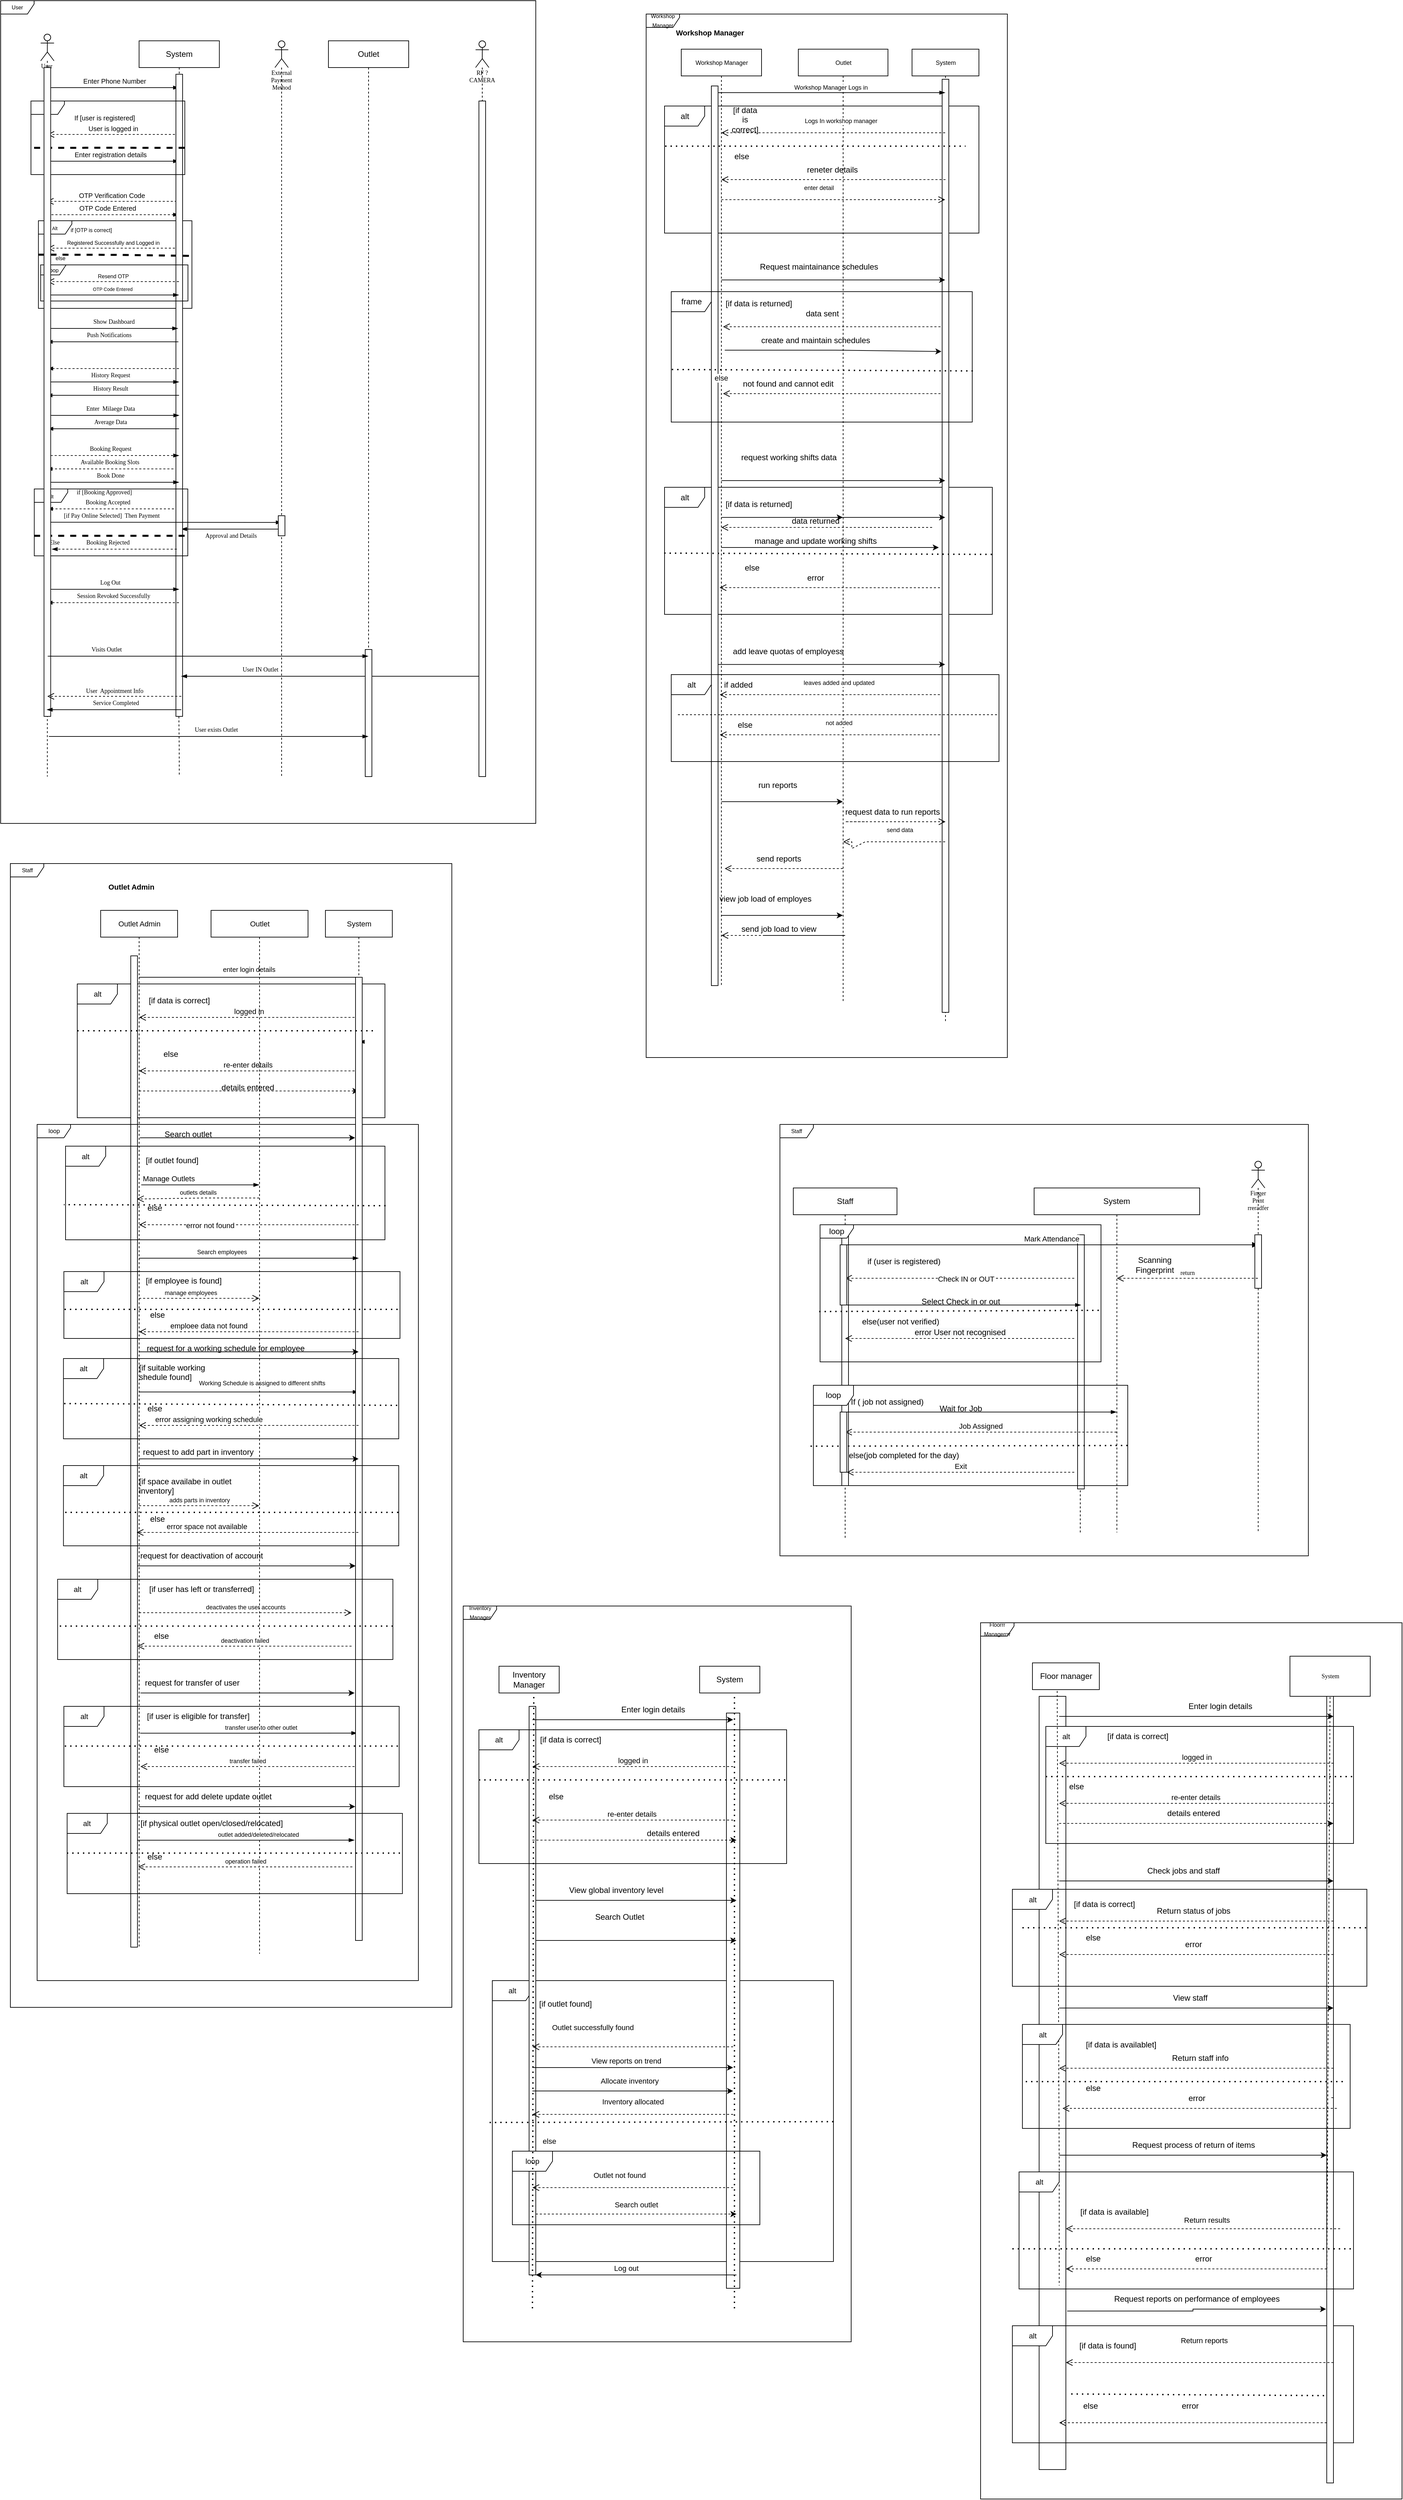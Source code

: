 <mxfile version="20.3.0" type="device"><diagram id="kgpKYQtTHZ0yAKxKKP6v" name="Page-1"><mxGraphModel dx="4405" dy="2143" grid="1" gridSize="10" guides="1" tooltips="1" connect="1" arrows="1" fold="1" page="1" pageScale="1" pageWidth="850" pageHeight="1100" math="0" shadow="0"><root><mxCell id="0"/><mxCell id="1" parent="0"/><mxCell id="gJGwgwDJSRv7QhanKMJv-178" value="&lt;font style=&quot;line-height: 1.6; font-size: 8px;&quot;&gt;Floorrr Managerrrr&lt;/font&gt;" style="shape=umlFrame;whiteSpace=wrap;html=1;fontSize=10;width=50;height=20;align=center;" parent="1" vertex="1"><mxGeometry x="740" y="2505" width="630" height="1310" as="geometry"/></mxCell><mxCell id="gJGwgwDJSRv7QhanKMJv-254" value="" style="edgeStyle=elbowEdgeStyle;fontSize=12;html=1;endArrow=blockThin;endFill=1;rounded=0;" parent="1" target="gJGwgwDJSRv7QhanKMJv-267" edge="1"><mxGeometry width="160" relative="1" as="geometry"><mxPoint x="-655.071" y="210.0" as="sourcePoint"/><mxPoint x="-485" y="200" as="targetPoint"/><Array as="points"><mxPoint x="-575" y="210"/><mxPoint x="-505" y="230"/></Array></mxGeometry></mxCell><mxCell id="gJGwgwDJSRv7QhanKMJv-255" value="Enter Phone Number" style="edgeLabel;html=1;align=center;verticalAlign=middle;resizable=0;points=[];fontSize=10;" parent="gJGwgwDJSRv7QhanKMJv-254" vertex="1" connectable="0"><mxGeometry x="-0.377" relative="1" as="geometry"><mxPoint x="39" y="-10" as="offset"/></mxGeometry></mxCell><mxCell id="gJGwgwDJSRv7QhanKMJv-256" value="If [user is registered]" style="text;html=1;align=center;verticalAlign=middle;resizable=0;points=[];autosize=1;strokeColor=none;fillColor=none;fontSize=10;" parent="1" vertex="1"><mxGeometry x="-625" y="240" width="110" height="30" as="geometry"/></mxCell><mxCell id="gJGwgwDJSRv7QhanKMJv-257" value="User is logged in" style="html=1;verticalAlign=bottom;endArrow=open;dashed=1;endSize=8;rounded=0;fontSize=10;" parent="1" source="gJGwgwDJSRv7QhanKMJv-267" edge="1"><mxGeometry relative="1" as="geometry"><mxPoint x="-465" y="270" as="sourcePoint"/><mxPoint x="-655.071" y="280" as="targetPoint"/><Array as="points"><mxPoint x="-525" y="280"/><mxPoint x="-605" y="280"/></Array></mxGeometry></mxCell><mxCell id="gJGwgwDJSRv7QhanKMJv-258" value="" style="edgeStyle=elbowEdgeStyle;fontSize=12;html=1;endArrow=blockThin;endFill=1;rounded=0;" parent="1" target="gJGwgwDJSRv7QhanKMJv-267" edge="1"><mxGeometry width="160" relative="1" as="geometry"><mxPoint x="-655" y="320" as="sourcePoint"/><mxPoint x="-485" y="350" as="targetPoint"/><Array as="points"><mxPoint x="-645" y="320"/><mxPoint x="-635" y="320"/><mxPoint x="-625" y="320"/><mxPoint x="-565" y="320"/><mxPoint x="-545" y="350"/></Array></mxGeometry></mxCell><mxCell id="gJGwgwDJSRv7QhanKMJv-259" value="Enter registration details" style="edgeLabel;html=1;align=center;verticalAlign=middle;resizable=0;points=[];fontSize=10;" parent="gJGwgwDJSRv7QhanKMJv-258" vertex="1" connectable="0"><mxGeometry x="-0.135" y="-1" relative="1" as="geometry"><mxPoint x="9" y="-11" as="offset"/></mxGeometry></mxCell><mxCell id="gJGwgwDJSRv7QhanKMJv-260" value="OTP Verification Code" style="html=1;verticalAlign=bottom;endArrow=open;dashed=1;endSize=8;rounded=0;fontSize=10;" parent="1" edge="1"><mxGeometry relative="1" as="geometry"><mxPoint x="-461.67" y="380" as="sourcePoint"/><mxPoint x="-656.003" y="380" as="targetPoint"/><Array as="points"><mxPoint x="-576.17" y="380"/></Array></mxGeometry></mxCell><mxCell id="gJGwgwDJSRv7QhanKMJv-261" value="" style="edgeStyle=elbowEdgeStyle;fontSize=12;html=1;endArrow=blockThin;endFill=1;rounded=0;dashed=1;" parent="1" target="gJGwgwDJSRv7QhanKMJv-267" edge="1"><mxGeometry width="160" relative="1" as="geometry"><mxPoint x="-655.071" y="400" as="sourcePoint"/><mxPoint x="-461.67" y="400" as="targetPoint"/><Array as="points"><mxPoint x="-546.17" y="400"/></Array></mxGeometry></mxCell><mxCell id="gJGwgwDJSRv7QhanKMJv-262" value="OTP Code Entered&amp;nbsp;" style="edgeLabel;html=1;align=center;verticalAlign=middle;resizable=0;points=[];fontSize=10;" parent="gJGwgwDJSRv7QhanKMJv-261" vertex="1" connectable="0"><mxGeometry x="-0.135" y="-1" relative="1" as="geometry"><mxPoint x="6" y="-11" as="offset"/></mxGeometry></mxCell><mxCell id="gJGwgwDJSRv7QhanKMJv-263" value="if [OTP is correct]" style="text;html=1;align=center;verticalAlign=middle;resizable=0;points=[];autosize=1;strokeColor=none;fillColor=none;fontSize=8;" parent="1" vertex="1"><mxGeometry x="-635" y="413" width="90" height="20" as="geometry"/></mxCell><mxCell id="gJGwgwDJSRv7QhanKMJv-264" value="&lt;font style=&quot;font-size: 8px;&quot;&gt;Registered Successfully and Logged in&lt;/font&gt;" style="html=1;verticalAlign=bottom;endArrow=open;dashed=1;endSize=8;rounded=0;fontSize=10;" parent="1" source="gJGwgwDJSRv7QhanKMJv-267" edge="1"><mxGeometry relative="1" as="geometry"><mxPoint x="-462.83" y="440.0" as="sourcePoint"/><mxPoint x="-655.071" y="450" as="targetPoint"/><Array as="points"><mxPoint x="-577" y="450"/></Array></mxGeometry></mxCell><mxCell id="gJGwgwDJSRv7QhanKMJv-265" value="else" style="text;html=1;align=center;verticalAlign=middle;resizable=0;points=[];autosize=1;strokeColor=none;fillColor=none;fontSize=8;" parent="1" vertex="1"><mxGeometry x="-656" y="455" width="40" height="20" as="geometry"/></mxCell><mxCell id="gJGwgwDJSRv7QhanKMJv-266" style="edgeStyle=orthogonalEdgeStyle;rounded=0;orthogonalLoop=1;jettySize=auto;html=1;dashed=1;strokeWidth=1;fontFamily=Times New Roman;fontSize=9;endArrow=none;endFill=0;" parent="1" source="gJGwgwDJSRv7QhanKMJv-267" edge="1"><mxGeometry relative="1" as="geometry"><mxPoint x="-458" y="1240" as="targetPoint"/></mxGeometry></mxCell><mxCell id="gJGwgwDJSRv7QhanKMJv-267" value="System" style="shape=umlLifeline;perimeter=lifelinePerimeter;whiteSpace=wrap;html=1;container=1;collapsible=0;recursiveResize=0;outlineConnect=0;" parent="1" vertex="1"><mxGeometry x="-518.07" y="140" width="120" height="1010" as="geometry"/></mxCell><mxCell id="gJGwgwDJSRv7QhanKMJv-268" value="&lt;font style=&quot;font-size: 7px;&quot;&gt;Alt&lt;/font&gt;" style="shape=umlFrame;whiteSpace=wrap;html=1;fontSize=10;width=50;height=20;" parent="gJGwgwDJSRv7QhanKMJv-267" vertex="1"><mxGeometry x="-150.5" y="269" width="229.5" height="131" as="geometry"/></mxCell><mxCell id="gJGwgwDJSRv7QhanKMJv-269" value="" style="endArrow=none;dashed=1;html=1;rounded=0;exitX=0;exitY=0.387;exitDx=0;exitDy=0;exitPerimeter=0;strokeWidth=3;entryX=0.998;entryY=0.401;entryDx=0;entryDy=0;entryPerimeter=0;" parent="gJGwgwDJSRv7QhanKMJv-267" source="gJGwgwDJSRv7QhanKMJv-268" target="gJGwgwDJSRv7QhanKMJv-268" edge="1"><mxGeometry width="50" height="50" relative="1" as="geometry"><mxPoint x="100" y="320" as="sourcePoint"/><mxPoint x="80" y="330" as="targetPoint"/><Array as="points"><mxPoint x="-36" y="320"/></Array></mxGeometry></mxCell><mxCell id="gJGwgwDJSRv7QhanKMJv-270" value="" style="edgeStyle=elbowEdgeStyle;fontSize=12;html=1;endArrow=blockThin;endFill=1;rounded=0;strokeWidth=1;" parent="gJGwgwDJSRv7QhanKMJv-267" edge="1"><mxGeometry width="160" relative="1" as="geometry"><mxPoint x="213.07" y="730" as="sourcePoint"/><mxPoint x="63.07" y="730" as="targetPoint"/><Array as="points"><mxPoint x="143.07" y="730"/></Array></mxGeometry></mxCell><mxCell id="gJGwgwDJSRv7QhanKMJv-271" value="" style="html=1;points=[];perimeter=orthogonalPerimeter;fontFamily=Times New Roman;fontSize=9;" parent="gJGwgwDJSRv7QhanKMJv-267" vertex="1"><mxGeometry x="55.07" y="50" width="10" height="960" as="geometry"/></mxCell><mxCell id="gJGwgwDJSRv7QhanKMJv-272" value="&lt;span style=&quot;font-size: 8px;&quot;&gt;Resend OTP&lt;/span&gt;" style="html=1;verticalAlign=bottom;endArrow=open;dashed=1;endSize=8;rounded=0;fontSize=10;" parent="1" source="gJGwgwDJSRv7QhanKMJv-267" edge="1"><mxGeometry relative="1" as="geometry"><mxPoint x="-461.6" y="500" as="sourcePoint"/><mxPoint x="-655.071" y="500" as="targetPoint"/><Array as="points"><mxPoint x="-579.27" y="500"/></Array></mxGeometry></mxCell><mxCell id="gJGwgwDJSRv7QhanKMJv-273" value="" style="edgeStyle=elbowEdgeStyle;fontSize=12;html=1;endArrow=blockThin;endFill=1;rounded=0;" parent="1" target="gJGwgwDJSRv7QhanKMJv-267" edge="1"><mxGeometry width="160" relative="1" as="geometry"><mxPoint x="-655.071" y="520" as="sourcePoint"/><mxPoint x="-465" y="520" as="targetPoint"/><Array as="points"><mxPoint x="-546.53" y="520"/></Array></mxGeometry></mxCell><mxCell id="gJGwgwDJSRv7QhanKMJv-274" value="&lt;font style=&quot;font-size: 7px;&quot;&gt;OTP Code Entered&amp;nbsp;&lt;/font&gt;" style="edgeLabel;html=1;align=center;verticalAlign=middle;resizable=0;points=[];fontSize=10;" parent="gJGwgwDJSRv7QhanKMJv-273" vertex="1" connectable="0"><mxGeometry x="-0.135" y="-1" relative="1" as="geometry"><mxPoint x="13" y="-11" as="offset"/></mxGeometry></mxCell><mxCell id="gJGwgwDJSRv7QhanKMJv-275" value="loop" style="shape=umlFrame;whiteSpace=wrap;html=1;fontSize=8;width=38;height=15;" parent="1" vertex="1"><mxGeometry x="-665.21" y="475" width="220.21" height="54" as="geometry"/></mxCell><mxCell id="gJGwgwDJSRv7QhanKMJv-276" value="&lt;font style=&quot;line-height: 1.6; font-size: 8px;&quot;&gt;User&lt;/font&gt;" style="shape=umlFrame;whiteSpace=wrap;html=1;fontSize=10;width=50;height=20;align=center;" parent="1" vertex="1"><mxGeometry x="-725" y="80" width="800" height="1230" as="geometry"/></mxCell><mxCell id="gJGwgwDJSRv7QhanKMJv-277" value="&lt;font style=&quot;font-size: 7px;&quot;&gt;Alt&lt;/font&gt;" style="shape=umlFrame;whiteSpace=wrap;html=1;fontSize=10;width=50;height=20;" parent="1" vertex="1"><mxGeometry x="-679.71" y="230" width="230" height="110" as="geometry"/></mxCell><mxCell id="gJGwgwDJSRv7QhanKMJv-278" value="" style="endArrow=none;dashed=1;html=1;rounded=0;strokeWidth=3;" parent="1" edge="1"><mxGeometry width="50" height="50" relative="1" as="geometry"><mxPoint x="-675" y="300" as="sourcePoint"/><mxPoint x="-445" y="300" as="targetPoint"/><Array as="points"><mxPoint x="-566.62" y="299.91"/></Array></mxGeometry></mxCell><mxCell id="gJGwgwDJSRv7QhanKMJv-279" value="" style="edgeStyle=elbowEdgeStyle;fontSize=12;html=1;endArrow=blockThin;endFill=1;rounded=0;strokeWidth=1;" parent="1" edge="1"><mxGeometry width="160" relative="1" as="geometry"><mxPoint x="-656" y="570" as="sourcePoint"/><mxPoint x="-459.82" y="570" as="targetPoint"/><Array as="points"><mxPoint x="-569.32" y="570"/></Array></mxGeometry></mxCell><mxCell id="gJGwgwDJSRv7QhanKMJv-280" value="" style="edgeStyle=elbowEdgeStyle;fontSize=12;html=1;endArrow=blockThin;endFill=1;rounded=0;strokeWidth=1;" parent="1" edge="1"><mxGeometry width="160" relative="1" as="geometry"><mxPoint x="-655" y="700" as="sourcePoint"/><mxPoint x="-458.11" y="700" as="targetPoint"/><Array as="points"><mxPoint x="-575" y="700"/></Array></mxGeometry></mxCell><mxCell id="gJGwgwDJSRv7QhanKMJv-281" value="" style="edgeStyle=elbowEdgeStyle;fontSize=12;html=1;endArrow=blockThin;endFill=1;rounded=0;strokeWidth=1;dashed=1;" parent="1" edge="1"><mxGeometry width="160" relative="1" as="geometry"><mxPoint x="-458.57" y="630" as="sourcePoint"/><mxPoint x="-655.25" y="630" as="targetPoint"/><Array as="points"><mxPoint x="-575.25" y="630"/></Array></mxGeometry></mxCell><mxCell id="gJGwgwDJSRv7QhanKMJv-282" value="" style="edgeStyle=elbowEdgeStyle;fontSize=12;html=1;endArrow=blockThin;endFill=1;rounded=0;strokeWidth=1;" parent="1" edge="1"><mxGeometry width="160" relative="1" as="geometry"><mxPoint x="-458.32" y="670" as="sourcePoint"/><mxPoint x="-656.25" y="670" as="targetPoint"/><Array as="points"><mxPoint x="-576.25" y="670"/></Array></mxGeometry></mxCell><mxCell id="gJGwgwDJSRv7QhanKMJv-283" value="" style="edgeStyle=elbowEdgeStyle;fontSize=12;html=1;endArrow=blockThin;endFill=1;rounded=0;strokeWidth=1;" parent="1" edge="1"><mxGeometry width="160" relative="1" as="geometry"><mxPoint x="-655.21" y="650" as="sourcePoint"/><mxPoint x="-458.32" y="650" as="targetPoint"/><Array as="points"><mxPoint x="-575.21" y="650"/></Array></mxGeometry></mxCell><mxCell id="gJGwgwDJSRv7QhanKMJv-284" value="History Request" style="text;html=1;strokeColor=none;fillColor=none;align=center;verticalAlign=middle;whiteSpace=wrap;rounded=0;fontFamily=Times New Roman;fontSize=9;" parent="1" vertex="1"><mxGeometry x="-616.25" y="630" width="111" height="20" as="geometry"/></mxCell><mxCell id="gJGwgwDJSRv7QhanKMJv-285" value="History Result" style="text;html=1;strokeColor=none;fillColor=none;align=center;verticalAlign=middle;whiteSpace=wrap;rounded=0;fontFamily=Times New Roman;fontSize=9;" parent="1" vertex="1"><mxGeometry x="-615.96" y="650" width="111" height="20" as="geometry"/></mxCell><mxCell id="gJGwgwDJSRv7QhanKMJv-286" value="" style="edgeStyle=elbowEdgeStyle;fontSize=12;html=1;endArrow=blockThin;endFill=1;rounded=0;strokeWidth=1;" parent="1" edge="1"><mxGeometry width="160" relative="1" as="geometry"><mxPoint x="-459.32" y="590" as="sourcePoint"/><mxPoint x="-655.96" y="590" as="targetPoint"/><Array as="points"><mxPoint x="-575.96" y="590"/></Array></mxGeometry></mxCell><mxCell id="gJGwgwDJSRv7QhanKMJv-287" value="" style="edgeStyle=elbowEdgeStyle;fontSize=12;html=1;endArrow=blockThin;endFill=1;rounded=0;strokeWidth=1;dashed=1;" parent="1" edge="1"><mxGeometry width="160" relative="1" as="geometry"><mxPoint x="-656.25" y="760" as="sourcePoint"/><mxPoint x="-458.32" y="760" as="targetPoint"/><Array as="points"><mxPoint x="-576.25" y="760"/></Array></mxGeometry></mxCell><mxCell id="gJGwgwDJSRv7QhanKMJv-288" value="" style="edgeStyle=elbowEdgeStyle;fontSize=12;html=1;endArrow=blockThin;endFill=1;rounded=0;strokeWidth=1;dashed=1;" parent="1" edge="1"><mxGeometry width="160" relative="1" as="geometry"><mxPoint x="-466.75" y="780" as="sourcePoint"/><mxPoint x="-656.25" y="780" as="targetPoint"/><Array as="points"><mxPoint x="-576.25" y="780"/></Array></mxGeometry></mxCell><mxCell id="gJGwgwDJSRv7QhanKMJv-289" value="Enter&amp;nbsp; Milaege Data" style="text;html=1;strokeColor=none;fillColor=none;align=center;verticalAlign=middle;whiteSpace=wrap;rounded=0;fontFamily=Times New Roman;fontSize=9;" parent="1" vertex="1"><mxGeometry x="-615.71" y="680" width="111" height="20" as="geometry"/></mxCell><mxCell id="gJGwgwDJSRv7QhanKMJv-290" value="" style="edgeStyle=elbowEdgeStyle;fontSize=12;html=1;endArrow=blockThin;endFill=1;rounded=0;strokeWidth=1;" parent="1" edge="1"><mxGeometry width="160" relative="1" as="geometry"><mxPoint x="-458.32" y="720" as="sourcePoint"/><mxPoint x="-655" y="720" as="targetPoint"/><Array as="points"><mxPoint x="-605" y="720"/><mxPoint x="-575" y="720"/></Array></mxGeometry></mxCell><mxCell id="gJGwgwDJSRv7QhanKMJv-291" value="Average Data" style="text;html=1;strokeColor=none;fillColor=none;align=center;verticalAlign=middle;whiteSpace=wrap;rounded=0;fontFamily=Times New Roman;fontSize=9;" parent="1" vertex="1"><mxGeometry x="-615.71" y="700" width="111" height="20" as="geometry"/></mxCell><mxCell id="gJGwgwDJSRv7QhanKMJv-292" value="" style="edgeStyle=elbowEdgeStyle;fontSize=12;html=1;endArrow=blockThin;endFill=1;rounded=0;strokeWidth=1;" parent="1" edge="1"><mxGeometry width="160" relative="1" as="geometry"><mxPoint x="-655.89" y="960" as="sourcePoint"/><mxPoint x="-458.32" y="960" as="targetPoint"/><Array as="points"><mxPoint x="-575.85" y="960"/></Array></mxGeometry></mxCell><mxCell id="gJGwgwDJSRv7QhanKMJv-293" value="Log Out" style="text;html=1;strokeColor=none;fillColor=none;align=center;verticalAlign=middle;whiteSpace=wrap;rounded=0;fontFamily=Times New Roman;fontSize=9;" parent="1" vertex="1"><mxGeometry x="-584.29" y="940" width="45.79" height="20" as="geometry"/></mxCell><mxCell id="gJGwgwDJSRv7QhanKMJv-294" value="" style="edgeStyle=elbowEdgeStyle;fontSize=12;html=1;endArrow=blockThin;endFill=1;rounded=0;strokeWidth=1;dashed=1;" parent="1" source="gJGwgwDJSRv7QhanKMJv-267" edge="1"><mxGeometry width="160" relative="1" as="geometry"><mxPoint x="-466.64" y="980" as="sourcePoint"/><mxPoint x="-656.14" y="980" as="targetPoint"/><Array as="points"><mxPoint x="-576.14" y="980"/></Array></mxGeometry></mxCell><mxCell id="gJGwgwDJSRv7QhanKMJv-295" value="Session Revoked Successfully" style="text;html=1;strokeColor=none;fillColor=none;align=center;verticalAlign=middle;whiteSpace=wrap;rounded=0;fontFamily=Times New Roman;fontSize=9;" parent="1" vertex="1"><mxGeometry x="-635.89" y="960" width="160" height="20" as="geometry"/></mxCell><mxCell id="gJGwgwDJSRv7QhanKMJv-296" value="Booking Request" style="text;html=1;strokeColor=none;fillColor=none;align=center;verticalAlign=middle;whiteSpace=wrap;rounded=0;fontFamily=Times New Roman;fontSize=9;" parent="1" vertex="1"><mxGeometry x="-615.96" y="740" width="111" height="20" as="geometry"/></mxCell><mxCell id="gJGwgwDJSRv7QhanKMJv-297" value="Available Booking Slots" style="text;html=1;strokeColor=none;fillColor=none;align=center;verticalAlign=middle;whiteSpace=wrap;rounded=0;fontFamily=Times New Roman;fontSize=9;" parent="1" vertex="1"><mxGeometry x="-617" y="760" width="111" height="20" as="geometry"/></mxCell><mxCell id="gJGwgwDJSRv7QhanKMJv-298" value="" style="edgeStyle=elbowEdgeStyle;fontSize=12;html=1;endArrow=blockThin;endFill=1;rounded=0;strokeWidth=1;" parent="1" edge="1"><mxGeometry width="160" relative="1" as="geometry"><mxPoint x="-655.21" y="800" as="sourcePoint"/><mxPoint x="-458.32" y="800" as="targetPoint"/><Array as="points"><mxPoint x="-575.21" y="800"/></Array></mxGeometry></mxCell><mxCell id="gJGwgwDJSRv7QhanKMJv-299" value="Book Done" style="text;html=1;strokeColor=none;fillColor=none;align=center;verticalAlign=middle;whiteSpace=wrap;rounded=0;fontFamily=Times New Roman;fontSize=9;" parent="1" vertex="1"><mxGeometry x="-615.96" y="780" width="111" height="20" as="geometry"/></mxCell><mxCell id="gJGwgwDJSRv7QhanKMJv-300" value="if [Booking Approved]" style="text;html=1;strokeColor=none;fillColor=none;align=center;verticalAlign=middle;whiteSpace=wrap;rounded=0;fontFamily=Times New Roman;fontSize=9;" parent="1" vertex="1"><mxGeometry x="-622.43" y="810" width="104.36" height="10" as="geometry"/></mxCell><mxCell id="gJGwgwDJSRv7QhanKMJv-301" value="&lt;font style=&quot;font-size: 7px;&quot;&gt;Alt&lt;/font&gt;" style="shape=umlFrame;whiteSpace=wrap;html=1;fontSize=10;width=50;height=20;" parent="1" vertex="1"><mxGeometry x="-674.75" y="810" width="229.5" height="100" as="geometry"/></mxCell><mxCell id="gJGwgwDJSRv7QhanKMJv-302" value="" style="edgeStyle=elbowEdgeStyle;fontSize=12;html=1;endArrow=blockThin;endFill=1;rounded=0;strokeWidth=1;dashed=1;" parent="1" edge="1"><mxGeometry width="160" relative="1" as="geometry"><mxPoint x="-466" y="839.71" as="sourcePoint"/><mxPoint x="-655.5" y="839.71" as="targetPoint"/><Array as="points"><mxPoint x="-575.5" y="839.71"/></Array></mxGeometry></mxCell><mxCell id="gJGwgwDJSRv7QhanKMJv-303" value="Booking Accepted" style="text;html=1;strokeColor=none;fillColor=none;align=center;verticalAlign=middle;whiteSpace=wrap;rounded=0;fontFamily=Times New Roman;fontSize=9;" parent="1" vertex="1"><mxGeometry x="-620.46" y="820" width="111" height="20" as="geometry"/></mxCell><mxCell id="gJGwgwDJSRv7QhanKMJv-304" value="" style="endArrow=none;dashed=1;html=1;rounded=0;strokeWidth=3;" parent="1" edge="1"><mxGeometry width="50" height="50" relative="1" as="geometry"><mxPoint x="-675" y="880" as="sourcePoint"/><mxPoint x="-445" y="880" as="targetPoint"/><Array as="points"><mxPoint x="-555" y="880"/></Array></mxGeometry></mxCell><mxCell id="gJGwgwDJSRv7QhanKMJv-305" value="Else" style="text;html=1;strokeColor=none;fillColor=none;align=center;verticalAlign=middle;whiteSpace=wrap;rounded=0;fontFamily=Times New Roman;fontSize=9;" parent="1" vertex="1"><mxGeometry x="-656" y="885" width="23" height="10" as="geometry"/></mxCell><mxCell id="gJGwgwDJSRv7QhanKMJv-306" value="" style="edgeStyle=elbowEdgeStyle;fontSize=12;html=1;endArrow=blockThin;endFill=1;rounded=0;strokeWidth=1;dashed=1;" parent="1" edge="1"><mxGeometry width="160" relative="1" as="geometry"><mxPoint x="-461.76" y="900" as="sourcePoint"/><mxPoint x="-648.44" y="900" as="targetPoint"/><Array as="points"><mxPoint x="-648.44" y="900"/><mxPoint x="-638.44" y="900"/><mxPoint x="-608.44" y="900"/><mxPoint x="-558.44" y="900"/><mxPoint x="-578.49" y="930.29"/></Array></mxGeometry></mxCell><mxCell id="gJGwgwDJSRv7QhanKMJv-307" value="Booking Rejected" style="text;html=1;strokeColor=none;fillColor=none;align=center;verticalAlign=middle;whiteSpace=wrap;rounded=0;fontFamily=Times New Roman;fontSize=9;" parent="1" vertex="1"><mxGeometry x="-620.21" y="880" width="111" height="20" as="geometry"/></mxCell><mxCell id="gJGwgwDJSRv7QhanKMJv-308" value="" style="edgeStyle=elbowEdgeStyle;fontSize=12;html=1;endArrow=blockThin;endFill=1;rounded=0;strokeWidth=1;" parent="1" edge="1"><mxGeometry width="160" relative="1" as="geometry"><mxPoint x="-654.33" y="859.71" as="sourcePoint"/><mxPoint x="-305" y="860" as="targetPoint"/><Array as="points"><mxPoint x="-574.33" y="859.71"/></Array></mxGeometry></mxCell><mxCell id="gJGwgwDJSRv7QhanKMJv-309" value="&amp;nbsp;[if Pay Online Selected]&amp;nbsp; Then Payment" style="text;html=1;strokeColor=none;fillColor=none;align=center;verticalAlign=middle;whiteSpace=wrap;rounded=0;fontFamily=Times New Roman;fontSize=9;" parent="1" vertex="1"><mxGeometry x="-645" y="840" width="170" height="20" as="geometry"/></mxCell><mxCell id="gJGwgwDJSRv7QhanKMJv-310" value="Push Notifications&amp;nbsp;" style="text;html=1;strokeColor=none;fillColor=none;align=center;verticalAlign=middle;whiteSpace=wrap;rounded=0;fontFamily=Times New Roman;fontSize=9;" parent="1" vertex="1"><mxGeometry x="-616.71" y="570" width="111" height="20" as="geometry"/></mxCell><mxCell id="gJGwgwDJSRv7QhanKMJv-311" value="Show Dashboard" style="text;html=1;strokeColor=none;fillColor=none;align=center;verticalAlign=middle;whiteSpace=wrap;rounded=0;fontFamily=Times New Roman;fontSize=9;" parent="1" vertex="1"><mxGeometry x="-610.61" y="550" width="111" height="20" as="geometry"/></mxCell><mxCell id="gJGwgwDJSRv7QhanKMJv-312" value="Approval and Details" style="text;html=1;strokeColor=none;fillColor=none;align=center;verticalAlign=middle;whiteSpace=wrap;rounded=0;fontFamily=Times New Roman;fontSize=9;" parent="1" vertex="1"><mxGeometry x="-436" y="870" width="111" height="20" as="geometry"/></mxCell><mxCell id="gJGwgwDJSRv7QhanKMJv-313" value="External Payment Method" style="shape=umlLifeline;participant=umlActor;perimeter=lifelinePerimeter;whiteSpace=wrap;html=1;container=1;collapsible=0;recursiveResize=0;verticalAlign=top;spacingTop=36;outlineConnect=0;fontFamily=Times New Roman;fontSize=9;" parent="1" vertex="1"><mxGeometry x="-315" y="140" width="20" height="1100" as="geometry"/></mxCell><mxCell id="gJGwgwDJSRv7QhanKMJv-314" value="" style="html=1;points=[];perimeter=orthogonalPerimeter;fontFamily=Times New Roman;fontSize=9;" parent="gJGwgwDJSRv7QhanKMJv-313" vertex="1"><mxGeometry x="5" y="710" width="10" height="30" as="geometry"/></mxCell><mxCell id="gJGwgwDJSRv7QhanKMJv-315" value="User&amp;nbsp; &amp;nbsp;&amp;nbsp;&lt;br&gt;" style="shape=umlLifeline;participant=umlActor;perimeter=lifelinePerimeter;whiteSpace=wrap;html=1;container=1;collapsible=0;recursiveResize=0;verticalAlign=top;spacingTop=36;outlineConnect=0;fontFamily=Times New Roman;fontSize=9;" parent="1" vertex="1"><mxGeometry x="-665.21" y="130" width="20" height="1110" as="geometry"/></mxCell><mxCell id="gJGwgwDJSRv7QhanKMJv-316" value="" style="html=1;points=[];perimeter=orthogonalPerimeter;fontFamily=Times New Roman;fontSize=9;" parent="gJGwgwDJSRv7QhanKMJv-315" vertex="1"><mxGeometry x="5" y="50" width="10" height="970" as="geometry"/></mxCell><mxCell id="gJGwgwDJSRv7QhanKMJv-317" value="Outlet" style="shape=umlLifeline;perimeter=lifelinePerimeter;whiteSpace=wrap;html=1;container=1;collapsible=0;recursiveResize=0;outlineConnect=0;" parent="1" vertex="1"><mxGeometry x="-235" y="140" width="120" height="1100" as="geometry"/></mxCell><mxCell id="gJGwgwDJSRv7QhanKMJv-318" value="" style="edgeStyle=elbowEdgeStyle;fontSize=12;html=1;endArrow=blockThin;endFill=1;rounded=0;strokeWidth=1;" parent="gJGwgwDJSRv7QhanKMJv-317" edge="1"><mxGeometry width="160" relative="1" as="geometry"><mxPoint x="230" y="950" as="sourcePoint"/><mxPoint x="-220" y="950" as="targetPoint"/><Array as="points"><mxPoint x="210" y="955"/><mxPoint x="180" y="950"/><mxPoint x="110" y="950"/><mxPoint x="140" y="950"/></Array></mxGeometry></mxCell><mxCell id="gJGwgwDJSRv7QhanKMJv-319" value="" style="html=1;points=[];perimeter=orthogonalPerimeter;fontFamily=Times New Roman;fontSize=9;" parent="gJGwgwDJSRv7QhanKMJv-317" vertex="1"><mxGeometry x="55" y="910" width="10" height="190" as="geometry"/></mxCell><mxCell id="gJGwgwDJSRv7QhanKMJv-320" value="" style="edgeStyle=elbowEdgeStyle;fontSize=12;html=1;endArrow=blockThin;endFill=1;rounded=0;strokeWidth=1;" parent="1" target="gJGwgwDJSRv7QhanKMJv-317" edge="1"><mxGeometry width="160" relative="1" as="geometry"><mxPoint x="-654.67" y="1060" as="sourcePoint"/><mxPoint x="-457.1" y="1060" as="targetPoint"/><Array as="points"><mxPoint x="-574.63" y="1060"/></Array></mxGeometry></mxCell><mxCell id="gJGwgwDJSRv7QhanKMJv-321" value="Visits Outlet" style="text;html=1;strokeColor=none;fillColor=none;align=center;verticalAlign=middle;whiteSpace=wrap;rounded=0;fontFamily=Times New Roman;fontSize=9;" parent="1" vertex="1"><mxGeometry x="-595" y="1040" width="56.68" height="20" as="geometry"/></mxCell><mxCell id="gJGwgwDJSRv7QhanKMJv-322" value="User IN Outlet" style="text;html=1;strokeColor=none;fillColor=none;align=center;verticalAlign=middle;whiteSpace=wrap;rounded=0;fontFamily=Times New Roman;fontSize=9;" parent="1" vertex="1"><mxGeometry x="-365" y="1070" width="56.68" height="20" as="geometry"/></mxCell><mxCell id="gJGwgwDJSRv7QhanKMJv-323" value="User&amp;nbsp; Appointment Info" style="html=1;verticalAlign=bottom;endArrow=open;dashed=1;endSize=8;rounded=0;strokeWidth=1;fontFamily=Times New Roman;fontSize=9;" parent="1" target="gJGwgwDJSRv7QhanKMJv-315" edge="1"><mxGeometry relative="1" as="geometry"><mxPoint x="-455" y="1120" as="sourcePoint"/><mxPoint x="-575" y="1120" as="targetPoint"/></mxGeometry></mxCell><mxCell id="gJGwgwDJSRv7QhanKMJv-324" value="RF ? CAMERA" style="shape=umlLifeline;participant=umlActor;perimeter=lifelinePerimeter;whiteSpace=wrap;html=1;container=1;collapsible=0;recursiveResize=0;verticalAlign=top;spacingTop=36;outlineConnect=0;fontFamily=Times New Roman;fontSize=9;" parent="1" vertex="1"><mxGeometry x="-15" y="140" width="20" height="1100" as="geometry"/></mxCell><mxCell id="gJGwgwDJSRv7QhanKMJv-325" value="" style="html=1;points=[];perimeter=orthogonalPerimeter;fontFamily=Times New Roman;fontSize=9;" parent="gJGwgwDJSRv7QhanKMJv-324" vertex="1"><mxGeometry x="5" y="90" width="10" height="1010" as="geometry"/></mxCell><mxCell id="gJGwgwDJSRv7QhanKMJv-326" value="" style="edgeStyle=elbowEdgeStyle;fontSize=12;html=1;endArrow=blockThin;endFill=1;rounded=0;strokeWidth=1;" parent="1" edge="1"><mxGeometry width="160" relative="1" as="geometry"><mxPoint x="-455" y="1140" as="sourcePoint"/><mxPoint x="-656" y="1140" as="targetPoint"/><Array as="points"><mxPoint x="-575.96" y="1140"/></Array></mxGeometry></mxCell><mxCell id="gJGwgwDJSRv7QhanKMJv-327" value="Service Completed" style="text;html=1;strokeColor=none;fillColor=none;align=center;verticalAlign=middle;whiteSpace=wrap;rounded=0;fontFamily=Times New Roman;fontSize=9;" parent="1" vertex="1"><mxGeometry x="-589.84" y="1120" width="74.84" height="20" as="geometry"/></mxCell><mxCell id="gJGwgwDJSRv7QhanKMJv-328" value="" style="edgeStyle=elbowEdgeStyle;fontSize=12;html=1;endArrow=blockThin;endFill=1;rounded=0;strokeWidth=1;" parent="1" target="gJGwgwDJSRv7QhanKMJv-317" edge="1"><mxGeometry width="160" relative="1" as="geometry"><mxPoint x="-652.92" y="1180" as="sourcePoint"/><mxPoint x="-451.92" y="1180" as="targetPoint"/><Array as="points"><mxPoint x="-572.88" y="1180"/></Array></mxGeometry></mxCell><mxCell id="gJGwgwDJSRv7QhanKMJv-329" value="User exists Outlet" style="text;html=1;strokeColor=none;fillColor=none;align=center;verticalAlign=middle;whiteSpace=wrap;rounded=0;fontFamily=Times New Roman;fontSize=9;" parent="1" vertex="1"><mxGeometry x="-439.84" y="1160" width="74.84" height="20" as="geometry"/></mxCell><mxCell id="gJGwgwDJSRv7QhanKMJv-330" value="alt" style="shape=umlFrame;whiteSpace=wrap;html=1;fontSize=11;" parent="1" vertex="1"><mxGeometry x="10" y="3040" width="510" height="420" as="geometry"/></mxCell><mxCell id="gJGwgwDJSRv7QhanKMJv-331" value="" style="html=1;points=[];perimeter=orthogonalPerimeter;fontSize=11;" parent="1" vertex="1"><mxGeometry x="360" y="2640" width="20" height="860" as="geometry"/></mxCell><mxCell id="gJGwgwDJSRv7QhanKMJv-332" value="" style="html=1;points=[];perimeter=orthogonalPerimeter;fontSize=11;" parent="1" vertex="1"><mxGeometry x="65" y="2630" width="10" height="850" as="geometry"/></mxCell><mxCell id="gJGwgwDJSRv7QhanKMJv-333" value="loop" style="shape=umlFrame;whiteSpace=wrap;html=1;fontSize=11;" parent="1" vertex="1"><mxGeometry x="40" y="3295" width="370" height="110" as="geometry"/></mxCell><mxCell id="gJGwgwDJSRv7QhanKMJv-334" value="alt" style="shape=umlFrame;whiteSpace=wrap;html=1;fontSize=11;" parent="1" vertex="1"><mxGeometry x="-10" y="2665" width="460" height="200" as="geometry"/></mxCell><mxCell id="gJGwgwDJSRv7QhanKMJv-335" value="System" style="rounded=0;whiteSpace=wrap;html=1;" parent="1" vertex="1"><mxGeometry x="320" y="2570" width="90" height="40" as="geometry"/></mxCell><mxCell id="gJGwgwDJSRv7QhanKMJv-336" value="Inventory Manager" style="rounded=0;whiteSpace=wrap;html=1;" parent="1" vertex="1"><mxGeometry x="20" y="2570" width="90" height="40" as="geometry"/></mxCell><mxCell id="gJGwgwDJSRv7QhanKMJv-337" value="" style="endArrow=none;dashed=1;html=1;dashPattern=1 3;strokeWidth=2;rounded=0;entryX=0.578;entryY=1.025;entryDx=0;entryDy=0;entryPerimeter=0;" parent="1" target="gJGwgwDJSRv7QhanKMJv-336" edge="1"><mxGeometry width="50" height="50" relative="1" as="geometry"><mxPoint x="70" y="3530" as="sourcePoint"/><mxPoint x="380" y="2730" as="targetPoint"/></mxGeometry></mxCell><mxCell id="gJGwgwDJSRv7QhanKMJv-338" value="" style="endArrow=none;dashed=1;html=1;dashPattern=1 3;strokeWidth=2;rounded=0;entryX=0.578;entryY=1.025;entryDx=0;entryDy=0;entryPerimeter=0;" parent="1" target="gJGwgwDJSRv7QhanKMJv-335" edge="1"><mxGeometry width="50" height="50" relative="1" as="geometry"><mxPoint x="372" y="3530" as="sourcePoint"/><mxPoint x="380" y="2730" as="targetPoint"/></mxGeometry></mxCell><mxCell id="gJGwgwDJSRv7QhanKMJv-339" value="" style="endArrow=classic;html=1;rounded=0;" parent="1" edge="1"><mxGeometry width="50" height="50" relative="1" as="geometry"><mxPoint x="70" y="2650" as="sourcePoint"/><mxPoint x="370" y="2650" as="targetPoint"/></mxGeometry></mxCell><mxCell id="gJGwgwDJSRv7QhanKMJv-340" value="Enter login details" style="text;html=1;align=center;verticalAlign=middle;resizable=0;points=[];autosize=1;strokeColor=none;fillColor=none;" parent="1" vertex="1"><mxGeometry x="190" y="2620" width="120" height="30" as="geometry"/></mxCell><mxCell id="gJGwgwDJSRv7QhanKMJv-341" value="logged in" style="html=1;verticalAlign=bottom;endArrow=open;dashed=1;endSize=8;rounded=0;strokeColor=default;startArrow=none;" parent="1" edge="1"><mxGeometry relative="1" as="geometry"><mxPoint x="370" y="2720" as="sourcePoint"/><mxPoint x="70" y="2720" as="targetPoint"/><Array as="points"/></mxGeometry></mxCell><mxCell id="gJGwgwDJSRv7QhanKMJv-342" value="&amp;nbsp; &amp;nbsp; [if data is correct]" style="text;html=1;align=center;verticalAlign=middle;resizable=0;points=[];autosize=1;strokeColor=none;fillColor=none;" parent="1" vertex="1"><mxGeometry x="55" y="2665" width="130" height="30" as="geometry"/></mxCell><mxCell id="gJGwgwDJSRv7QhanKMJv-343" value="" style="endArrow=classic;html=1;rounded=0;strokeColor=default;dashed=1;" parent="1" edge="1"><mxGeometry width="50" height="50" relative="1" as="geometry"><mxPoint x="70" y="2830" as="sourcePoint"/><mxPoint x="375" y="2830" as="targetPoint"/><Array as="points"><mxPoint x="175" y="2830"/></Array></mxGeometry></mxCell><mxCell id="gJGwgwDJSRv7QhanKMJv-344" value="else" style="text;html=1;align=center;verticalAlign=middle;resizable=0;points=[];autosize=1;strokeColor=none;fillColor=none;" parent="1" vertex="1"><mxGeometry x="80" y="2750" width="50" height="30" as="geometry"/></mxCell><mxCell id="gJGwgwDJSRv7QhanKMJv-345" value="re-enter details&amp;nbsp;" style="html=1;verticalAlign=bottom;endArrow=open;dashed=1;endSize=8;rounded=0;strokeColor=default;" parent="1" edge="1"><mxGeometry relative="1" as="geometry"><mxPoint x="370" y="2800" as="sourcePoint"/><mxPoint x="70" y="2800" as="targetPoint"/><Array as="points"/></mxGeometry></mxCell><mxCell id="gJGwgwDJSRv7QhanKMJv-346" value="details entered" style="text;html=1;align=center;verticalAlign=middle;resizable=0;points=[];autosize=1;strokeColor=none;fillColor=none;" parent="1" vertex="1"><mxGeometry x="230" y="2805" width="100" height="30" as="geometry"/></mxCell><mxCell id="gJGwgwDJSRv7QhanKMJv-347" value="" style="endArrow=none;dashed=1;html=1;dashPattern=1 3;strokeWidth=2;rounded=0;strokeColor=default;entryX=0.998;entryY=0.412;entryDx=0;entryDy=0;entryPerimeter=0;startArrow=none;" parent="1" source="gJGwgwDJSRv7QhanKMJv-334" edge="1"><mxGeometry width="50" height="50" relative="1" as="geometry"><mxPoint x="-10" y="2740" as="sourcePoint"/><mxPoint x="449.2" y="2740" as="targetPoint"/></mxGeometry></mxCell><mxCell id="gJGwgwDJSRv7QhanKMJv-348" value="" style="endArrow=classic;html=1;rounded=0;strokeColor=default;" parent="1" edge="1"><mxGeometry width="50" height="50" relative="1" as="geometry"><mxPoint x="75" y="2980" as="sourcePoint"/><mxPoint x="375" y="2980" as="targetPoint"/><Array as="points"><mxPoint x="335" y="2980"/></Array></mxGeometry></mxCell><mxCell id="gJGwgwDJSRv7QhanKMJv-349" value="Search Outlet" style="text;html=1;align=center;verticalAlign=middle;resizable=0;points=[];autosize=1;strokeColor=none;fillColor=none;" parent="1" vertex="1"><mxGeometry x="150" y="2930" width="100" height="30" as="geometry"/></mxCell><mxCell id="gJGwgwDJSRv7QhanKMJv-350" value="Outlet successfully found" style="html=1;verticalAlign=bottom;endArrow=open;dashed=1;endSize=8;rounded=0;strokeColor=default;" parent="1" edge="1"><mxGeometry x="0.4" y="-20" relative="1" as="geometry"><mxPoint x="370" y="3139" as="sourcePoint"/><mxPoint x="70" y="3139" as="targetPoint"/><Array as="points"><mxPoint x="220" y="3139"/></Array><mxPoint as="offset"/></mxGeometry></mxCell><mxCell id="gJGwgwDJSRv7QhanKMJv-351" value="[if outlet found]" style="text;html=1;align=center;verticalAlign=middle;resizable=0;points=[];autosize=1;strokeColor=none;fillColor=none;" parent="1" vertex="1"><mxGeometry x="69" y="3060" width="100" height="30" as="geometry"/></mxCell><mxCell id="gJGwgwDJSRv7QhanKMJv-352" value="" style="endArrow=classic;html=1;rounded=0;strokeColor=default;" parent="1" edge="1"><mxGeometry width="50" height="50" relative="1" as="geometry"><mxPoint x="70" y="3205" as="sourcePoint"/><mxPoint x="370" y="3205" as="targetPoint"/></mxGeometry></mxCell><mxCell id="gJGwgwDJSRv7QhanKMJv-353" value="&lt;font style=&quot;font-size: 11px;&quot;&gt;Allocate inventory&lt;/font&gt;" style="text;html=1;align=center;verticalAlign=middle;resizable=0;points=[];autosize=1;strokeColor=none;fillColor=none;" parent="1" vertex="1"><mxGeometry x="160" y="3175" width="110" height="30" as="geometry"/></mxCell><mxCell id="gJGwgwDJSRv7QhanKMJv-354" value="Inventory allocated" style="html=1;verticalAlign=bottom;endArrow=open;dashed=1;endSize=8;rounded=0;strokeColor=default;" parent="1" edge="1"><mxGeometry y="-10" relative="1" as="geometry"><mxPoint x="370" y="3240" as="sourcePoint"/><mxPoint x="70" y="3240" as="targetPoint"/><Array as="points"><mxPoint x="210" y="3240"/></Array><mxPoint as="offset"/></mxGeometry></mxCell><mxCell id="gJGwgwDJSRv7QhanKMJv-355" value="" style="endArrow=classic;html=1;rounded=0;strokeColor=default;" parent="1" edge="1"><mxGeometry width="50" height="50" relative="1" as="geometry"><mxPoint x="75" y="2920" as="sourcePoint"/><mxPoint x="375" y="2920" as="targetPoint"/></mxGeometry></mxCell><mxCell id="gJGwgwDJSRv7QhanKMJv-356" value="View global inventory level" style="text;html=1;align=center;verticalAlign=middle;resizable=0;points=[];autosize=1;strokeColor=none;fillColor=none;" parent="1" vertex="1"><mxGeometry x="115" y="2890" width="160" height="30" as="geometry"/></mxCell><mxCell id="gJGwgwDJSRv7QhanKMJv-357" value="" style="endArrow=classic;html=1;rounded=0;strokeColor=default;fontSize=11;" parent="1" edge="1"><mxGeometry width="50" height="50" relative="1" as="geometry"><mxPoint x="70" y="3170" as="sourcePoint"/><mxPoint x="370" y="3170" as="targetPoint"/></mxGeometry></mxCell><mxCell id="gJGwgwDJSRv7QhanKMJv-358" value="View reports on trend" style="text;html=1;align=center;verticalAlign=middle;resizable=0;points=[];autosize=1;strokeColor=none;fillColor=none;fontSize=11;" parent="1" vertex="1"><mxGeometry x="145" y="3145" width="130" height="30" as="geometry"/></mxCell><mxCell id="gJGwgwDJSRv7QhanKMJv-359" value="" style="endArrow=none;dashed=1;html=1;dashPattern=1 3;strokeWidth=2;rounded=0;strokeColor=default;" parent="1" edge="1"><mxGeometry width="50" height="50" relative="1" as="geometry"><mxPoint x="-10" y="2740" as="sourcePoint"/><mxPoint x="450" y="2740" as="targetPoint"/></mxGeometry></mxCell><mxCell id="gJGwgwDJSRv7QhanKMJv-360" value="" style="endArrow=none;dashed=1;html=1;dashPattern=1 3;strokeWidth=2;rounded=0;strokeColor=default;fontSize=11;entryX=1.004;entryY=0.502;entryDx=0;entryDy=0;entryPerimeter=0;exitX=-0.008;exitY=0.505;exitDx=0;exitDy=0;exitPerimeter=0;" parent="1" source="gJGwgwDJSRv7QhanKMJv-330" target="gJGwgwDJSRv7QhanKMJv-330" edge="1"><mxGeometry width="50" height="50" relative="1" as="geometry"><mxPoint x="40" y="3260.1" as="sourcePoint"/><mxPoint x="432" y="3261.15" as="targetPoint"/><Array as="points"/></mxGeometry></mxCell><mxCell id="gJGwgwDJSRv7QhanKMJv-361" value="else" style="text;html=1;align=center;verticalAlign=middle;resizable=0;points=[];autosize=1;strokeColor=none;fillColor=none;fontSize=11;" parent="1" vertex="1"><mxGeometry x="75" y="3265" width="40" height="30" as="geometry"/></mxCell><mxCell id="gJGwgwDJSRv7QhanKMJv-362" value="Outlet not found" style="html=1;verticalAlign=bottom;endArrow=open;dashed=1;endSize=8;rounded=0;strokeColor=default;" parent="1" edge="1"><mxGeometry x="0.133" y="-10" relative="1" as="geometry"><mxPoint x="370" y="3349.5" as="sourcePoint"/><mxPoint x="70" y="3349.5" as="targetPoint"/><Array as="points"/><mxPoint as="offset"/></mxGeometry></mxCell><mxCell id="gJGwgwDJSRv7QhanKMJv-363" value="" style="endArrow=classic;html=1;rounded=0;strokeColor=default;dashed=1;" parent="1" edge="1"><mxGeometry width="50" height="50" relative="1" as="geometry"><mxPoint x="75" y="3389" as="sourcePoint"/><mxPoint x="375" y="3389" as="targetPoint"/><Array as="points"><mxPoint x="285" y="3389"/></Array></mxGeometry></mxCell><mxCell id="gJGwgwDJSRv7QhanKMJv-364" value="Search outlet" style="text;html=1;align=center;verticalAlign=middle;resizable=0;points=[];autosize=1;strokeColor=none;fillColor=none;fontSize=11;" parent="1" vertex="1"><mxGeometry x="180" y="3360" width="90" height="30" as="geometry"/></mxCell><mxCell id="gJGwgwDJSRv7QhanKMJv-365" value="" style="endArrow=classic;html=1;rounded=0;" parent="1" edge="1"><mxGeometry width="50" height="50" relative="1" as="geometry"><mxPoint x="375" y="3480" as="sourcePoint"/><mxPoint x="75" y="3480" as="targetPoint"/></mxGeometry></mxCell><mxCell id="gJGwgwDJSRv7QhanKMJv-366" value="Log out" style="edgeLabel;html=1;align=center;verticalAlign=middle;resizable=0;points=[];" parent="gJGwgwDJSRv7QhanKMJv-365" vertex="1" connectable="0"><mxGeometry x="0.141" y="4" relative="1" as="geometry"><mxPoint x="6" y="-14" as="offset"/></mxGeometry></mxCell><mxCell id="gJGwgwDJSRv7QhanKMJv-367" value="&lt;font style=&quot;line-height: 1.6; font-size: 8px;&quot;&gt;Inventory Manager&lt;/font&gt;" style="shape=umlFrame;whiteSpace=wrap;html=1;fontSize=10;width=50;height=20;align=center;" parent="1" vertex="1"><mxGeometry x="-33.5" y="2480" width="580" height="1100" as="geometry"/></mxCell><mxCell id="gJGwgwDJSRv7QhanKMJv-427" value="Staff" style="shape=umlLifeline;perimeter=lifelinePerimeter;whiteSpace=wrap;html=1;container=1;collapsible=0;recursiveResize=0;outlineConnect=0;" parent="1" vertex="1"><mxGeometry x="460" y="1855" width="155" height="525" as="geometry"/></mxCell><mxCell id="gJGwgwDJSRv7QhanKMJv-428" value="" style="html=1;points=[];perimeter=orthogonalPerimeter;" parent="gJGwgwDJSRv7QhanKMJv-427" vertex="1"><mxGeometry x="72.5" y="65" width="10" height="380" as="geometry"/></mxCell><mxCell id="gJGwgwDJSRv7QhanKMJv-429" value="System" style="shape=umlLifeline;perimeter=lifelinePerimeter;whiteSpace=wrap;html=1;container=1;collapsible=0;recursiveResize=0;outlineConnect=0;" parent="1" vertex="1"><mxGeometry x="820" y="1855" width="247.49" height="515" as="geometry"/></mxCell><mxCell id="gJGwgwDJSRv7QhanKMJv-430" value="" style="html=1;points=[];perimeter=orthogonalPerimeter;" parent="gJGwgwDJSRv7QhanKMJv-429" vertex="1"><mxGeometry x="65" y="70" width="10" height="380" as="geometry"/></mxCell><mxCell id="gJGwgwDJSRv7QhanKMJv-431" value="Scanning &lt;br&gt;Fingerprint" style="text;html=1;align=center;verticalAlign=middle;resizable=0;points=[];autosize=1;strokeColor=none;fillColor=none;" parent="gJGwgwDJSRv7QhanKMJv-429" vertex="1"><mxGeometry x="140" y="95" width="80" height="40" as="geometry"/></mxCell><mxCell id="gJGwgwDJSRv7QhanKMJv-432" value="Mark Attendance" style="html=1;verticalAlign=bottom;endArrow=block;rounded=0;" parent="1" source="gJGwgwDJSRv7QhanKMJv-427" target="gJGwgwDJSRv7QhanKMJv-453" edge="1"><mxGeometry relative="1" as="geometry"><mxPoint x="730" y="2020" as="sourcePoint"/><Array as="points"><mxPoint x="590" y="1940"/></Array></mxGeometry></mxCell><mxCell id="gJGwgwDJSRv7QhanKMJv-433" value="if (user is registered)" style="text;html=1;align=center;verticalAlign=middle;resizable=0;points=[];autosize=1;strokeColor=none;fillColor=none;" parent="1" vertex="1"><mxGeometry x="560" y="1950" width="130" height="30" as="geometry"/></mxCell><mxCell id="gJGwgwDJSRv7QhanKMJv-434" value="Check IN or OUT" style="html=1;verticalAlign=bottom;endArrow=open;dashed=1;endSize=8;rounded=0;" parent="1" target="gJGwgwDJSRv7QhanKMJv-427" edge="1"><mxGeometry x="-0.055" y="10" relative="1" as="geometry"><mxPoint x="880" y="1990" as="sourcePoint"/><mxPoint x="630" y="2110" as="targetPoint"/><Array as="points"><mxPoint x="740" y="1990"/><mxPoint x="620" y="1990"/></Array><mxPoint as="offset"/></mxGeometry></mxCell><mxCell id="gJGwgwDJSRv7QhanKMJv-435" value="" style="edgeStyle=elbowEdgeStyle;fontSize=12;html=1;endArrow=blockThin;endFill=1;rounded=0;" parent="1" source="gJGwgwDJSRv7QhanKMJv-427" edge="1"><mxGeometry width="160" relative="1" as="geometry"><mxPoint x="590" y="2110" as="sourcePoint"/><mxPoint x="890" y="2030" as="targetPoint"/><Array as="points"><mxPoint x="710" y="2030"/><mxPoint x="570" y="2020"/><mxPoint x="720" y="2020"/><mxPoint x="510" y="2070"/></Array></mxGeometry></mxCell><mxCell id="gJGwgwDJSRv7QhanKMJv-436" value="Select Check in or out" style="text;html=1;align=center;verticalAlign=middle;resizable=0;points=[];autosize=1;strokeColor=none;fillColor=none;" parent="1" vertex="1"><mxGeometry x="640" y="2010" width="140" height="30" as="geometry"/></mxCell><mxCell id="gJGwgwDJSRv7QhanKMJv-437" value="else(user not verified)" style="text;html=1;align=center;verticalAlign=middle;resizable=0;points=[];autosize=1;strokeColor=none;fillColor=none;" parent="1" vertex="1"><mxGeometry x="550" y="2040" width="140" height="30" as="geometry"/></mxCell><mxCell id="gJGwgwDJSRv7QhanKMJv-438" value="&lt;span style=&quot;font-size: 12px; background-color: rgb(248, 249, 250);&quot;&gt;error User not recognised&lt;/span&gt;" style="html=1;verticalAlign=bottom;endArrow=open;dashed=1;endSize=8;rounded=0;" parent="1" target="gJGwgwDJSRv7QhanKMJv-427" edge="1"><mxGeometry relative="1" as="geometry"><mxPoint x="880" y="2080" as="sourcePoint"/><mxPoint x="630" y="2110" as="targetPoint"/></mxGeometry></mxCell><mxCell id="gJGwgwDJSRv7QhanKMJv-439" value="" style="edgeStyle=elbowEdgeStyle;fontSize=12;html=1;endArrow=blockThin;endFill=1;rounded=0;" parent="1" source="gJGwgwDJSRv7QhanKMJv-427" target="gJGwgwDJSRv7QhanKMJv-429" edge="1"><mxGeometry width="160" relative="1" as="geometry"><mxPoint x="590" y="2110" as="sourcePoint"/><mxPoint x="750" y="2110" as="targetPoint"/><Array as="points"><mxPoint x="800" y="2190"/><mxPoint x="720" y="2170"/></Array></mxGeometry></mxCell><mxCell id="gJGwgwDJSRv7QhanKMJv-440" value="Wait for Job" style="text;html=1;align=center;verticalAlign=middle;resizable=0;points=[];autosize=1;strokeColor=none;fillColor=none;" parent="1" vertex="1"><mxGeometry x="665" y="2170" width="90" height="30" as="geometry"/></mxCell><mxCell id="gJGwgwDJSRv7QhanKMJv-441" value="If ( job not assigned)" style="text;html=1;align=center;verticalAlign=middle;resizable=0;points=[];autosize=1;strokeColor=none;fillColor=none;" parent="1" vertex="1"><mxGeometry x="535" y="2160" width="130" height="30" as="geometry"/></mxCell><mxCell id="gJGwgwDJSRv7QhanKMJv-442" value="Job Assigned" style="html=1;verticalAlign=bottom;endArrow=open;dashed=1;endSize=8;rounded=0;" parent="1" source="gJGwgwDJSRv7QhanKMJv-429" target="gJGwgwDJSRv7QhanKMJv-427" edge="1"><mxGeometry relative="1" as="geometry"><mxPoint x="890" y="2260" as="sourcePoint"/><mxPoint x="585" y="2210" as="targetPoint"/><Array as="points"><mxPoint x="780" y="2220"/><mxPoint x="700" y="2220"/><mxPoint x="620" y="2220"/></Array></mxGeometry></mxCell><mxCell id="gJGwgwDJSRv7QhanKMJv-443" value="" style="endArrow=none;dashed=1;html=1;rounded=0;entryX=0.849;entryY=1.027;entryDx=0;entryDy=0;entryPerimeter=0;" parent="1" target="gJGwgwDJSRv7QhanKMJv-444" edge="1"><mxGeometry width="50" height="50" relative="1" as="geometry"><mxPoint x="889.0" y="2370" as="sourcePoint"/><mxPoint x="700" y="2050" as="targetPoint"/></mxGeometry></mxCell><mxCell id="gJGwgwDJSRv7QhanKMJv-444" value="loop" style="shape=umlFrame;whiteSpace=wrap;html=1;" parent="1" vertex="1"><mxGeometry x="490" y="2150" width="470" height="150" as="geometry"/></mxCell><mxCell id="gJGwgwDJSRv7QhanKMJv-445" value="else(job completed for the day)" style="text;html=1;align=center;verticalAlign=middle;resizable=0;points=[];autosize=1;strokeColor=none;fillColor=none;" parent="1" vertex="1"><mxGeometry x="530" y="2240" width="190" height="30" as="geometry"/></mxCell><mxCell id="gJGwgwDJSRv7QhanKMJv-446" value="Exit" style="html=1;verticalAlign=bottom;endArrow=open;dashed=1;endSize=8;rounded=0;" parent="1" edge="1"><mxGeometry relative="1" as="geometry"><mxPoint x="880" y="2280" as="sourcePoint"/><mxPoint x="540" y="2280" as="targetPoint"/></mxGeometry></mxCell><mxCell id="gJGwgwDJSRv7QhanKMJv-447" value="" style="endArrow=none;dashed=1;html=1;dashPattern=1 3;strokeWidth=2;rounded=0;exitX=-0.009;exitY=0.607;exitDx=0;exitDy=0;exitPerimeter=0;" parent="1" source="gJGwgwDJSRv7QhanKMJv-444" edge="1"><mxGeometry width="50" height="50" relative="1" as="geometry"><mxPoint x="620" y="2250" as="sourcePoint"/><mxPoint x="960" y="2240" as="targetPoint"/></mxGeometry></mxCell><mxCell id="gJGwgwDJSRv7QhanKMJv-448" value="" style="html=1;points=[];perimeter=orthogonalPerimeter;" parent="1" vertex="1"><mxGeometry x="530" y="2190" width="10" height="90" as="geometry"/></mxCell><mxCell id="gJGwgwDJSRv7QhanKMJv-449" value="" style="html=1;points=[];perimeter=orthogonalPerimeter;" parent="1" vertex="1"><mxGeometry x="530" y="1940" width="10" height="90" as="geometry"/></mxCell><mxCell id="gJGwgwDJSRv7QhanKMJv-450" value="&lt;font style=&quot;line-height: 1.6; font-size: 8px;&quot;&gt;Staff&lt;/font&gt;" style="shape=umlFrame;whiteSpace=wrap;html=1;fontSize=10;width=50;height=20;align=center;" parent="1" vertex="1"><mxGeometry x="440" y="1760" width="790" height="645" as="geometry"/></mxCell><mxCell id="gJGwgwDJSRv7QhanKMJv-451" value="loop" style="shape=umlFrame;whiteSpace=wrap;html=1;width=50;height=20;" parent="1" vertex="1"><mxGeometry x="500" y="1910" width="420" height="205" as="geometry"/></mxCell><mxCell id="gJGwgwDJSRv7QhanKMJv-452" value="" style="endArrow=none;dashed=1;html=1;dashPattern=1 3;strokeWidth=2;rounded=0;exitX=-0.003;exitY=0.633;exitDx=0;exitDy=0;exitPerimeter=0;entryX=1;entryY=0.624;entryDx=0;entryDy=0;entryPerimeter=0;" parent="1" source="gJGwgwDJSRv7QhanKMJv-451" target="gJGwgwDJSRv7QhanKMJv-451" edge="1"><mxGeometry width="50" height="50" relative="1" as="geometry"><mxPoint x="108.21" y="2160" as="sourcePoint"/><mxPoint x="158.21" y="2110" as="targetPoint"/></mxGeometry></mxCell><mxCell id="gJGwgwDJSRv7QhanKMJv-453" value="Finger Print rreradfer" style="shape=umlLifeline;participant=umlActor;perimeter=lifelinePerimeter;whiteSpace=wrap;html=1;container=1;collapsible=0;recursiveResize=0;verticalAlign=top;spacingTop=36;outlineConnect=0;fontFamily=Times New Roman;fontSize=9;" parent="1" vertex="1"><mxGeometry x="1145" y="1815" width="20" height="555" as="geometry"/></mxCell><mxCell id="gJGwgwDJSRv7QhanKMJv-454" value="" style="html=1;points=[];perimeter=orthogonalPerimeter;fontFamily=Times New Roman;fontSize=9;" parent="gJGwgwDJSRv7QhanKMJv-453" vertex="1"><mxGeometry x="5" y="110" width="10" height="80" as="geometry"/></mxCell><mxCell id="gJGwgwDJSRv7QhanKMJv-455" value="return" style="html=1;verticalAlign=bottom;endArrow=open;dashed=1;endSize=8;rounded=0;strokeWidth=1;fontFamily=Times New Roman;fontSize=9;" parent="1" source="gJGwgwDJSRv7QhanKMJv-453" target="gJGwgwDJSRv7QhanKMJv-429" edge="1"><mxGeometry relative="1" as="geometry"><mxPoint x="1080" y="1980" as="sourcePoint"/><mxPoint x="1000" y="1980" as="targetPoint"/><Array as="points"><mxPoint x="1050" y="1990"/></Array></mxGeometry></mxCell><mxCell id="gJGwgwDJSRv7QhanKMJv-477" value="Workshop Manager" style="text;html=1;align=center;verticalAlign=middle;resizable=0;points=[];autosize=1;strokeColor=none;fillColor=none;fontSize=11;fontStyle=1" parent="1" vertex="1"><mxGeometry x="270" y="113" width="130" height="30" as="geometry"/></mxCell><mxCell id="gJGwgwDJSRv7QhanKMJv-512" value="&lt;font style=&quot;line-height: 1.6; font-size: 8px;&quot;&gt;Workshop Manager&lt;/font&gt;" style="shape=umlFrame;whiteSpace=wrap;html=1;fontSize=10;width=50;height=20;align=center;" parent="1" vertex="1"><mxGeometry x="240" y="100" width="540" height="1560" as="geometry"/></mxCell><mxCell id="qN1nxvjrRsVPY3i9mTI_-60" value="" style="html=1;points=[];perimeter=orthogonalPerimeter;" vertex="1" parent="1"><mxGeometry x="827.5" y="2615" width="40" height="1156" as="geometry"/></mxCell><mxCell id="qN1nxvjrRsVPY3i9mTI_-61" value="alt" style="shape=umlFrame;whiteSpace=wrap;html=1;fontSize=11;" vertex="1" parent="1"><mxGeometry x="787.5" y="3556" width="510" height="175" as="geometry"/></mxCell><mxCell id="qN1nxvjrRsVPY3i9mTI_-62" value="" style="html=1;points=[];perimeter=orthogonalPerimeter;" vertex="1" parent="1"><mxGeometry x="1257.5" y="2615" width="10" height="1176" as="geometry"/></mxCell><mxCell id="qN1nxvjrRsVPY3i9mTI_-63" value="" style="endArrow=classic;html=1;rounded=0;strokeColor=default;dashed=1;" edge="1" parent="1"><mxGeometry width="50" height="50" relative="1" as="geometry"><mxPoint x="857.5" y="2805" as="sourcePoint"/><mxPoint x="1267.5" y="2805" as="targetPoint"/><Array as="points"/></mxGeometry></mxCell><mxCell id="qN1nxvjrRsVPY3i9mTI_-64" value="alt" style="shape=umlFrame;whiteSpace=wrap;html=1;fontSize=11;" vertex="1" parent="1"><mxGeometry x="837.5" y="2660" width="460" height="175" as="geometry"/></mxCell><mxCell id="qN1nxvjrRsVPY3i9mTI_-65" value="Floor manager" style="rounded=0;whiteSpace=wrap;html=1;" vertex="1" parent="1"><mxGeometry x="817.5" y="2565" width="100" height="40" as="geometry"/></mxCell><mxCell id="qN1nxvjrRsVPY3i9mTI_-66" value="" style="endArrow=none;dashed=1;html=1;rounded=0;exitX=0.37;exitY=1.05;exitDx=0;exitDy=0;exitPerimeter=0;" edge="1" parent="1" source="qN1nxvjrRsVPY3i9mTI_-65"><mxGeometry width="50" height="50" relative="1" as="geometry"><mxPoint x="1087.5" y="2805" as="sourcePoint"/><mxPoint x="857.5" y="3495.828" as="targetPoint"/><Array as="points"><mxPoint x="857.5" y="3311"/></Array></mxGeometry></mxCell><mxCell id="qN1nxvjrRsVPY3i9mTI_-67" value="" style="endArrow=none;dashed=1;html=1;rounded=0;entryX=0.5;entryY=1;entryDx=0;entryDy=0;startArrow=none;" edge="1" parent="1"><mxGeometry width="50" height="50" relative="1" as="geometry"><mxPoint x="1257.5" y="3501" as="sourcePoint"/><mxPoint x="1262.5" y="2605" as="targetPoint"/></mxGeometry></mxCell><mxCell id="qN1nxvjrRsVPY3i9mTI_-68" value="" style="endArrow=classic;html=1;rounded=0;" edge="1" parent="1"><mxGeometry width="50" height="50" relative="1" as="geometry"><mxPoint x="857.5" y="2645" as="sourcePoint"/><mxPoint x="1267.5" y="2645" as="targetPoint"/></mxGeometry></mxCell><mxCell id="qN1nxvjrRsVPY3i9mTI_-69" value="Enter login details" style="text;html=1;align=center;verticalAlign=middle;resizable=0;points=[];autosize=1;strokeColor=none;fillColor=none;" vertex="1" parent="1"><mxGeometry x="1037.5" y="2615" width="120" height="30" as="geometry"/></mxCell><mxCell id="qN1nxvjrRsVPY3i9mTI_-70" value="logged in" style="html=1;verticalAlign=bottom;endArrow=open;dashed=1;endSize=8;rounded=0;strokeColor=default;startArrow=none;" edge="1" parent="1"><mxGeometry relative="1" as="geometry"><mxPoint x="1267.5" y="2715" as="sourcePoint"/><mxPoint x="857.5" y="2715" as="targetPoint"/><Array as="points"/></mxGeometry></mxCell><mxCell id="qN1nxvjrRsVPY3i9mTI_-71" value="&amp;nbsp; &amp;nbsp; [if data is correct]" style="text;html=1;align=center;verticalAlign=middle;resizable=0;points=[];autosize=1;strokeColor=none;fillColor=none;" vertex="1" parent="1"><mxGeometry x="902.5" y="2660" width="130" height="30" as="geometry"/></mxCell><mxCell id="qN1nxvjrRsVPY3i9mTI_-72" value="else" style="text;html=1;align=center;verticalAlign=middle;resizable=0;points=[];autosize=1;strokeColor=none;fillColor=none;" vertex="1" parent="1"><mxGeometry x="857.5" y="2735" width="50" height="30" as="geometry"/></mxCell><mxCell id="qN1nxvjrRsVPY3i9mTI_-73" value="re-enter details&amp;nbsp;" style="html=1;verticalAlign=bottom;endArrow=open;dashed=1;endSize=8;rounded=0;strokeColor=default;" edge="1" parent="1"><mxGeometry relative="1" as="geometry"><mxPoint x="1267.5" y="2775" as="sourcePoint"/><mxPoint x="857.5" y="2775" as="targetPoint"/><Array as="points"/></mxGeometry></mxCell><mxCell id="qN1nxvjrRsVPY3i9mTI_-74" value="details entered" style="text;html=1;align=center;verticalAlign=middle;resizable=0;points=[];autosize=1;strokeColor=none;fillColor=none;" vertex="1" parent="1"><mxGeometry x="1007.5" y="2775" width="100" height="30" as="geometry"/></mxCell><mxCell id="qN1nxvjrRsVPY3i9mTI_-75" value="" style="endArrow=none;dashed=1;html=1;dashPattern=1 3;strokeWidth=2;rounded=0;strokeColor=default;entryX=0.998;entryY=0.412;entryDx=0;entryDy=0;entryPerimeter=0;startArrow=none;" edge="1" parent="1" source="qN1nxvjrRsVPY3i9mTI_-64"><mxGeometry width="50" height="50" relative="1" as="geometry"><mxPoint x="837.5" y="2735" as="sourcePoint"/><mxPoint x="1296.7" y="2735" as="targetPoint"/></mxGeometry></mxCell><mxCell id="qN1nxvjrRsVPY3i9mTI_-76" value="" style="endArrow=none;dashed=1;html=1;dashPattern=1 3;strokeWidth=2;rounded=0;strokeColor=default;" edge="1" parent="1"><mxGeometry width="50" height="50" relative="1" as="geometry"><mxPoint x="837.5" y="2735" as="sourcePoint"/><mxPoint x="1297.5" y="2735" as="targetPoint"/></mxGeometry></mxCell><mxCell id="qN1nxvjrRsVPY3i9mTI_-77" value="" style="endArrow=classic;html=1;rounded=0;" edge="1" parent="1"><mxGeometry width="50" height="50" relative="1" as="geometry"><mxPoint x="857.5" y="2891" as="sourcePoint"/><mxPoint x="1267.5" y="2891" as="targetPoint"/></mxGeometry></mxCell><mxCell id="qN1nxvjrRsVPY3i9mTI_-78" value="Check jobs and staff" style="text;html=1;align=center;verticalAlign=middle;resizable=0;points=[];autosize=1;strokeColor=none;fillColor=none;" vertex="1" parent="1"><mxGeometry x="977.5" y="2861" width="130" height="30" as="geometry"/></mxCell><mxCell id="qN1nxvjrRsVPY3i9mTI_-79" value="" style="html=1;verticalAlign=bottom;endArrow=open;dashed=1;endSize=8;rounded=0;" edge="1" parent="1"><mxGeometry x="0.024" y="-30" relative="1" as="geometry"><mxPoint x="1267.5" y="2951" as="sourcePoint"/><mxPoint x="857.5" y="2951" as="targetPoint"/><mxPoint as="offset"/></mxGeometry></mxCell><mxCell id="qN1nxvjrRsVPY3i9mTI_-80" value="Return status of jobs&lt;br&gt;" style="text;html=1;align=center;verticalAlign=middle;resizable=0;points=[];autosize=1;strokeColor=none;fillColor=none;" vertex="1" parent="1"><mxGeometry x="992.5" y="2921" width="130" height="30" as="geometry"/></mxCell><mxCell id="qN1nxvjrRsVPY3i9mTI_-81" value="" style="endArrow=classic;html=1;rounded=0;" edge="1" parent="1"><mxGeometry width="50" height="50" relative="1" as="geometry"><mxPoint x="857.5" y="3081" as="sourcePoint"/><mxPoint x="1267.5" y="3081" as="targetPoint"/></mxGeometry></mxCell><mxCell id="qN1nxvjrRsVPY3i9mTI_-82" value="View staff" style="text;html=1;align=center;verticalAlign=middle;resizable=0;points=[];autosize=1;strokeColor=none;fillColor=none;" vertex="1" parent="1"><mxGeometry x="1012.5" y="3051" width="80" height="30" as="geometry"/></mxCell><mxCell id="qN1nxvjrRsVPY3i9mTI_-83" value="Return staff info" style="text;html=1;align=center;verticalAlign=middle;resizable=0;points=[];autosize=1;strokeColor=none;fillColor=none;" vertex="1" parent="1"><mxGeometry x="1012.5" y="3141" width="110" height="30" as="geometry"/></mxCell><mxCell id="qN1nxvjrRsVPY3i9mTI_-84" value="" style="endArrow=none;dashed=1;html=1;rounded=0;entryX=0.5;entryY=1;entryDx=0;entryDy=0;" edge="1" parent="1"><mxGeometry width="50" height="50" relative="1" as="geometry"><mxPoint x="1267.5" y="3215" as="sourcePoint"/><mxPoint x="1262.5" y="3215" as="targetPoint"/></mxGeometry></mxCell><mxCell id="qN1nxvjrRsVPY3i9mTI_-85" value="System" style="rounded=0;whiteSpace=wrap;html=1;fontFamily=Times New Roman;fontSize=9;" vertex="1" parent="1"><mxGeometry x="1202.5" y="2555" width="120" height="60" as="geometry"/></mxCell><mxCell id="qN1nxvjrRsVPY3i9mTI_-86" value="&amp;nbsp; &amp;nbsp; [if data is correct]" style="text;html=1;align=center;verticalAlign=middle;resizable=0;points=[];autosize=1;strokeColor=none;fillColor=none;" vertex="1" parent="1"><mxGeometry x="852.5" y="2911" width="130" height="30" as="geometry"/></mxCell><mxCell id="qN1nxvjrRsVPY3i9mTI_-87" value="else" style="text;html=1;align=center;verticalAlign=middle;resizable=0;points=[];autosize=1;strokeColor=none;fillColor=none;" vertex="1" parent="1"><mxGeometry x="882.5" y="2961" width="50" height="30" as="geometry"/></mxCell><mxCell id="qN1nxvjrRsVPY3i9mTI_-88" value="error" style="text;html=1;align=center;verticalAlign=middle;resizable=0;points=[];autosize=1;strokeColor=none;fillColor=none;" vertex="1" parent="1"><mxGeometry x="1032.5" y="2971" width="50" height="30" as="geometry"/></mxCell><mxCell id="qN1nxvjrRsVPY3i9mTI_-89" value="" style="html=1;verticalAlign=bottom;endArrow=open;dashed=1;endSize=8;rounded=0;" edge="1" parent="1"><mxGeometry x="0.024" y="-30" relative="1" as="geometry"><mxPoint x="1267.5" y="3001" as="sourcePoint"/><mxPoint x="857.5" y="3001" as="targetPoint"/><mxPoint as="offset"/></mxGeometry></mxCell><mxCell id="qN1nxvjrRsVPY3i9mTI_-90" value="" style="html=1;verticalAlign=bottom;endArrow=open;dashed=1;endSize=8;rounded=0;" edge="1" parent="1"><mxGeometry x="0.024" y="-10" relative="1" as="geometry"><mxPoint x="1267.5" y="3171" as="sourcePoint"/><mxPoint x="857.5" y="3171" as="targetPoint"/><mxPoint as="offset"/></mxGeometry></mxCell><mxCell id="qN1nxvjrRsVPY3i9mTI_-91" value="&amp;nbsp; &amp;nbsp; [if data is availablet]" style="text;html=1;align=center;verticalAlign=middle;resizable=0;points=[];autosize=1;strokeColor=none;fillColor=none;" vertex="1" parent="1"><mxGeometry x="872.5" y="3121" width="140" height="30" as="geometry"/></mxCell><mxCell id="qN1nxvjrRsVPY3i9mTI_-92" value="else" style="text;html=1;align=center;verticalAlign=middle;resizable=0;points=[];autosize=1;strokeColor=none;fillColor=none;" vertex="1" parent="1"><mxGeometry x="882.5" y="3186" width="50" height="30" as="geometry"/></mxCell><mxCell id="qN1nxvjrRsVPY3i9mTI_-93" value="" style="html=1;verticalAlign=bottom;endArrow=open;dashed=1;endSize=8;rounded=0;" edge="1" parent="1"><mxGeometry x="0.024" y="-30" relative="1" as="geometry"><mxPoint x="1272.5" y="3231" as="sourcePoint"/><mxPoint x="862.5" y="3231" as="targetPoint"/><mxPoint as="offset"/></mxGeometry></mxCell><mxCell id="qN1nxvjrRsVPY3i9mTI_-94" value="" style="endArrow=classic;html=1;rounded=0;" edge="1" parent="1"><mxGeometry width="50" height="50" relative="1" as="geometry"><mxPoint x="857.5" y="3301" as="sourcePoint"/><mxPoint x="1257.5" y="3301" as="targetPoint"/></mxGeometry></mxCell><mxCell id="qN1nxvjrRsVPY3i9mTI_-95" value="" style="html=1;verticalAlign=bottom;endArrow=open;dashed=1;endSize=8;rounded=0;" edge="1" parent="1"><mxGeometry x="0.024" y="-10" relative="1" as="geometry"><mxPoint x="1277.5" y="3411" as="sourcePoint"/><mxPoint x="867.5" y="3411" as="targetPoint"/><mxPoint as="offset"/></mxGeometry></mxCell><mxCell id="qN1nxvjrRsVPY3i9mTI_-96" value="Return results" style="edgeLabel;html=1;align=center;verticalAlign=middle;resizable=0;points=[];" vertex="1" connectable="0" parent="qN1nxvjrRsVPY3i9mTI_-95"><mxGeometry x="0.151" relative="1" as="geometry"><mxPoint x="36" y="-13" as="offset"/></mxGeometry></mxCell><mxCell id="qN1nxvjrRsVPY3i9mTI_-97" value="&amp;nbsp; &amp;nbsp; [if data is available]" style="text;html=1;align=center;verticalAlign=middle;resizable=0;points=[];autosize=1;strokeColor=none;fillColor=none;" vertex="1" parent="1"><mxGeometry x="862.5" y="3371" width="140" height="30" as="geometry"/></mxCell><mxCell id="qN1nxvjrRsVPY3i9mTI_-98" value="else" style="text;html=1;align=center;verticalAlign=middle;resizable=0;points=[];autosize=1;strokeColor=none;fillColor=none;" vertex="1" parent="1"><mxGeometry x="882.5" y="3441" width="50" height="30" as="geometry"/></mxCell><mxCell id="qN1nxvjrRsVPY3i9mTI_-99" value="" style="html=1;verticalAlign=bottom;endArrow=open;dashed=1;endSize=8;rounded=0;" edge="1" parent="1" target="qN1nxvjrRsVPY3i9mTI_-60"><mxGeometry x="0.024" y="-30" relative="1" as="geometry"><mxPoint x="1257.5" y="3471" as="sourcePoint"/><mxPoint x="857.5" y="3394" as="targetPoint"/><mxPoint as="offset"/><Array as="points"><mxPoint x="1067.5" y="3471"/></Array></mxGeometry></mxCell><mxCell id="qN1nxvjrRsVPY3i9mTI_-100" value="Request process of return of items" style="text;html=1;align=center;verticalAlign=middle;resizable=0;points=[];autosize=1;strokeColor=none;fillColor=none;" vertex="1" parent="1"><mxGeometry x="952.5" y="3271" width="210" height="30" as="geometry"/></mxCell><mxCell id="qN1nxvjrRsVPY3i9mTI_-101" value="error" style="text;html=1;align=center;verticalAlign=middle;resizable=0;points=[];autosize=1;strokeColor=none;fillColor=none;" vertex="1" parent="1"><mxGeometry x="1047.5" y="3441" width="50" height="30" as="geometry"/></mxCell><mxCell id="qN1nxvjrRsVPY3i9mTI_-102" value="" style="html=1;verticalAlign=bottom;endArrow=open;dashed=1;endSize=8;rounded=0;" edge="1" parent="1"><mxGeometry x="0.024" y="-10" relative="1" as="geometry"><mxPoint x="1267.5" y="3611" as="sourcePoint"/><mxPoint x="867.5" y="3611" as="targetPoint"/><mxPoint as="offset"/><Array as="points"><mxPoint x="1077.5" y="3611"/><mxPoint x="887.5" y="3611"/></Array></mxGeometry></mxCell><mxCell id="qN1nxvjrRsVPY3i9mTI_-103" value="Return reports" style="edgeLabel;html=1;align=center;verticalAlign=middle;resizable=0;points=[];" vertex="1" connectable="0" parent="qN1nxvjrRsVPY3i9mTI_-102"><mxGeometry x="0.151" relative="1" as="geometry"><mxPoint x="36" y="-33" as="offset"/></mxGeometry></mxCell><mxCell id="qN1nxvjrRsVPY3i9mTI_-104" value="&amp;nbsp; &amp;nbsp; [if data is found]" style="text;html=1;align=center;verticalAlign=middle;resizable=0;points=[];autosize=1;strokeColor=none;fillColor=none;" vertex="1" parent="1"><mxGeometry x="862.5" y="3571" width="120" height="30" as="geometry"/></mxCell><mxCell id="qN1nxvjrRsVPY3i9mTI_-105" value="else" style="text;html=1;align=center;verticalAlign=middle;resizable=0;points=[];autosize=1;strokeColor=none;fillColor=none;" vertex="1" parent="1"><mxGeometry x="878.5" y="3661" width="50" height="30" as="geometry"/></mxCell><mxCell id="qN1nxvjrRsVPY3i9mTI_-106" value="" style="html=1;verticalAlign=bottom;endArrow=open;dashed=1;endSize=8;rounded=0;" edge="1" parent="1"><mxGeometry x="0.024" y="-30" relative="1" as="geometry"><mxPoint x="1257.5" y="3701" as="sourcePoint"/><mxPoint x="857.5" y="3701" as="targetPoint"/><mxPoint as="offset"/></mxGeometry></mxCell><mxCell id="qN1nxvjrRsVPY3i9mTI_-107" style="edgeStyle=orthogonalEdgeStyle;rounded=0;orthogonalLoop=1;jettySize=auto;html=1;entryX=-0.1;entryY=0.779;entryDx=0;entryDy=0;entryPerimeter=0;exitX=1.05;exitY=0.795;exitDx=0;exitDy=0;exitPerimeter=0;" edge="1" parent="1" source="qN1nxvjrRsVPY3i9mTI_-60" target="qN1nxvjrRsVPY3i9mTI_-62"><mxGeometry relative="1" as="geometry"><Array as="points"><mxPoint x="1057.5" y="3534"/><mxPoint x="1057.5" y="3531"/></Array></mxGeometry></mxCell><mxCell id="qN1nxvjrRsVPY3i9mTI_-108" value="Request reports on performance of employees" style="text;html=1;align=center;verticalAlign=middle;resizable=0;points=[];autosize=1;strokeColor=none;fillColor=none;" vertex="1" parent="1"><mxGeometry x="927.5" y="3501" width="270" height="30" as="geometry"/></mxCell><mxCell id="qN1nxvjrRsVPY3i9mTI_-109" value="error" style="text;html=1;align=center;verticalAlign=middle;resizable=0;points=[];autosize=1;strokeColor=none;fillColor=none;" vertex="1" parent="1"><mxGeometry x="1027.5" y="3661" width="50" height="30" as="geometry"/></mxCell><mxCell id="qN1nxvjrRsVPY3i9mTI_-110" value="alt" style="shape=umlFrame;whiteSpace=wrap;html=1;fontSize=11;" vertex="1" parent="1"><mxGeometry x="802.5" y="3105.5" width="490" height="155.5" as="geometry"/></mxCell><mxCell id="qN1nxvjrRsVPY3i9mTI_-111" value="error" style="text;html=1;align=center;verticalAlign=middle;resizable=0;points=[];autosize=1;strokeColor=none;fillColor=none;" vertex="1" parent="1"><mxGeometry x="1037.5" y="3201" width="50" height="30" as="geometry"/></mxCell><mxCell id="qN1nxvjrRsVPY3i9mTI_-112" value="alt" style="shape=umlFrame;whiteSpace=wrap;html=1;fontSize=11;" vertex="1" parent="1"><mxGeometry x="787.5" y="2903.5" width="530" height="145" as="geometry"/></mxCell><mxCell id="qN1nxvjrRsVPY3i9mTI_-113" value="" style="endArrow=none;dashed=1;html=1;dashPattern=1 3;strokeWidth=2;rounded=0;exitX=-0.06;exitY=-0.1;exitDx=0;exitDy=0;exitPerimeter=0;entryX=-0.1;entryY=0.889;entryDx=0;entryDy=0;entryPerimeter=0;" edge="1" parent="1" source="qN1nxvjrRsVPY3i9mTI_-105" target="qN1nxvjrRsVPY3i9mTI_-62"><mxGeometry width="50" height="50" relative="1" as="geometry"><mxPoint x="977.5" y="3681" as="sourcePoint"/><mxPoint x="1027.5" y="3631" as="targetPoint"/></mxGeometry></mxCell><mxCell id="qN1nxvjrRsVPY3i9mTI_-114" value="alt" style="shape=umlFrame;whiteSpace=wrap;html=1;fontSize=11;" vertex="1" parent="1"><mxGeometry x="797.5" y="3326" width="500" height="175" as="geometry"/></mxCell><mxCell id="qN1nxvjrRsVPY3i9mTI_-115" value="" style="endArrow=none;dashed=1;html=1;dashPattern=1 3;strokeWidth=2;rounded=0;" edge="1" parent="1"><mxGeometry width="50" height="50" relative="1" as="geometry"><mxPoint x="787.5" y="3441" as="sourcePoint"/><mxPoint x="1297.5" y="3441" as="targetPoint"/></mxGeometry></mxCell><mxCell id="qN1nxvjrRsVPY3i9mTI_-116" value="" style="endArrow=none;dashed=1;html=1;dashPattern=1 3;strokeWidth=2;rounded=0;" edge="1" parent="1"><mxGeometry width="50" height="50" relative="1" as="geometry"><mxPoint x="807.5" y="3191" as="sourcePoint"/><mxPoint x="1287.5" y="3191" as="targetPoint"/></mxGeometry></mxCell><mxCell id="qN1nxvjrRsVPY3i9mTI_-117" value="" style="endArrow=none;dashed=1;html=1;dashPattern=1 3;strokeWidth=2;rounded=0;" edge="1" parent="1"><mxGeometry width="50" height="50" relative="1" as="geometry"><mxPoint x="802.5" y="2961" as="sourcePoint"/><mxPoint x="1317.5" y="2961" as="targetPoint"/></mxGeometry></mxCell><mxCell id="qN1nxvjrRsVPY3i9mTI_-118" value="alt" style="shape=umlFrame;whiteSpace=wrap;html=1;" vertex="1" parent="1"><mxGeometry x="267.5" y="807.5" width="490" height="190" as="geometry"/></mxCell><mxCell id="qN1nxvjrRsVPY3i9mTI_-119" value="alt" style="shape=umlFrame;whiteSpace=wrap;html=1;" vertex="1" parent="1"><mxGeometry x="267.5" y="237.5" width="470" height="190" as="geometry"/></mxCell><mxCell id="qN1nxvjrRsVPY3i9mTI_-120" value="Workshop Manager" style="shape=umlLifeline;perimeter=lifelinePerimeter;whiteSpace=wrap;html=1;container=1;collapsible=0;recursiveResize=0;outlineConnect=0;labelBackgroundColor=none;fontSize=9;" vertex="1" parent="1"><mxGeometry x="292.5" y="152.5" width="120" height="1400" as="geometry"/></mxCell><mxCell id="qN1nxvjrRsVPY3i9mTI_-121" value="" style="html=1;points=[];perimeter=orthogonalPerimeter;labelBackgroundColor=none;fontSize=9;" vertex="1" parent="qN1nxvjrRsVPY3i9mTI_-120"><mxGeometry x="45" y="55" width="10" height="1345" as="geometry"/></mxCell><mxCell id="qN1nxvjrRsVPY3i9mTI_-122" value="else" style="text;html=1;strokeColor=none;fillColor=none;align=center;verticalAlign=middle;whiteSpace=wrap;rounded=0;" vertex="1" parent="qN1nxvjrRsVPY3i9mTI_-120"><mxGeometry x="60" y="145" width="60" height="30" as="geometry"/></mxCell><mxCell id="qN1nxvjrRsVPY3i9mTI_-123" value="" style="endArrow=classic;html=1;rounded=0;entryX=-0.1;entryY=0.453;entryDx=0;entryDy=0;entryPerimeter=0;" edge="1" parent="qN1nxvjrRsVPY3i9mTI_-120"><mxGeometry width="50" height="50" relative="1" as="geometry"><mxPoint x="65" y="450" as="sourcePoint"/><mxPoint x="389" y="451.999" as="targetPoint"/><Array as="points"><mxPoint x="230.5" y="450"/></Array></mxGeometry></mxCell><mxCell id="qN1nxvjrRsVPY3i9mTI_-124" value="Outlet" style="shape=umlLifeline;perimeter=lifelinePerimeter;whiteSpace=wrap;html=1;container=1;collapsible=0;recursiveResize=0;outlineConnect=0;labelBackgroundColor=none;fontSize=9;" vertex="1" parent="1"><mxGeometry x="467.5" y="152.5" width="134" height="1425" as="geometry"/></mxCell><mxCell id="qN1nxvjrRsVPY3i9mTI_-125" value="reneter details" style="text;html=1;align=center;verticalAlign=middle;resizable=0;points=[];autosize=1;strokeColor=none;fillColor=none;" vertex="1" parent="qN1nxvjrRsVPY3i9mTI_-124"><mxGeometry y="165" width="100" height="30" as="geometry"/></mxCell><mxCell id="qN1nxvjrRsVPY3i9mTI_-126" value="" style="html=1;verticalAlign=bottom;endArrow=open;dashed=1;endSize=8;rounded=0;fontSize=9;" edge="1" parent="qN1nxvjrRsVPY3i9mTI_-124"><mxGeometry relative="1" as="geometry"><mxPoint x="212.5" y="415" as="sourcePoint"/><mxPoint x="-112.5" y="415" as="targetPoint"/><Array as="points"><mxPoint x="57.5" y="415"/></Array></mxGeometry></mxCell><mxCell id="qN1nxvjrRsVPY3i9mTI_-127" value="data sent" style="text;html=1;align=center;verticalAlign=middle;resizable=0;points=[];autosize=1;strokeColor=none;fillColor=none;" vertex="1" parent="qN1nxvjrRsVPY3i9mTI_-124"><mxGeometry y="380" width="70" height="30" as="geometry"/></mxCell><mxCell id="qN1nxvjrRsVPY3i9mTI_-128" value="create and maintain schedules" style="text;html=1;align=center;verticalAlign=middle;resizable=0;points=[];autosize=1;strokeColor=none;fillColor=none;" vertex="1" parent="qN1nxvjrRsVPY3i9mTI_-124"><mxGeometry x="-70" y="420" width="190" height="30" as="geometry"/></mxCell><mxCell id="qN1nxvjrRsVPY3i9mTI_-129" value="" style="html=1;verticalAlign=bottom;endArrow=open;dashed=1;endSize=8;rounded=0;fontSize=9;" edge="1" parent="qN1nxvjrRsVPY3i9mTI_-124"><mxGeometry relative="1" as="geometry"><mxPoint x="212.5" y="515" as="sourcePoint"/><mxPoint x="-112.5" y="515" as="targetPoint"/><Array as="points"><mxPoint x="57.5" y="515"/></Array></mxGeometry></mxCell><mxCell id="qN1nxvjrRsVPY3i9mTI_-130" value="not found and cannot edit" style="text;html=1;align=center;verticalAlign=middle;resizable=0;points=[];autosize=1;strokeColor=none;fillColor=none;" vertex="1" parent="qN1nxvjrRsVPY3i9mTI_-124"><mxGeometry x="-96" y="485" width="160" height="30" as="geometry"/></mxCell><mxCell id="qN1nxvjrRsVPY3i9mTI_-131" value="data returned" style="text;html=1;align=center;verticalAlign=middle;resizable=0;points=[];autosize=1;strokeColor=none;fillColor=none;" vertex="1" parent="qN1nxvjrRsVPY3i9mTI_-124"><mxGeometry x="-20" y="690" width="90" height="30" as="geometry"/></mxCell><mxCell id="qN1nxvjrRsVPY3i9mTI_-132" value="manage and update working shifts" style="text;html=1;align=center;verticalAlign=middle;resizable=0;points=[];autosize=1;strokeColor=none;fillColor=none;" vertex="1" parent="qN1nxvjrRsVPY3i9mTI_-124"><mxGeometry x="-80" y="720" width="210" height="30" as="geometry"/></mxCell><mxCell id="qN1nxvjrRsVPY3i9mTI_-133" value="" style="html=1;verticalAlign=bottom;endArrow=open;dashed=1;endSize=8;rounded=0;fontSize=9;exitX=0.5;exitY=0.751;exitDx=0;exitDy=0;exitPerimeter=0;" edge="1" parent="qN1nxvjrRsVPY3i9mTI_-124"><mxGeometry relative="1" as="geometry"><mxPoint x="217.75" y="805.13" as="sourcePoint"/><mxPoint x="-117.75" y="804.997" as="targetPoint"/><Array as="points"><mxPoint x="-82.25" y="804.997"/></Array></mxGeometry></mxCell><mxCell id="qN1nxvjrRsVPY3i9mTI_-134" value="error" style="text;html=1;align=center;verticalAlign=middle;resizable=0;points=[];autosize=1;strokeColor=none;fillColor=none;" vertex="1" parent="qN1nxvjrRsVPY3i9mTI_-124"><mxGeometry y="775" width="50" height="30" as="geometry"/></mxCell><mxCell id="qN1nxvjrRsVPY3i9mTI_-135" value="leaves added and updated" style="html=1;verticalAlign=bottom;endArrow=open;dashed=1;endSize=8;rounded=0;fontSize=9;" edge="1" parent="qN1nxvjrRsVPY3i9mTI_-124"><mxGeometry x="-0.058" y="-10" relative="1" as="geometry"><mxPoint x="217.5" y="965" as="sourcePoint"/><mxPoint x="-117.5" y="965" as="targetPoint"/><Array as="points"><mxPoint x="48" y="965"/><mxPoint x="-72" y="965"/></Array><mxPoint x="1" as="offset"/></mxGeometry></mxCell><mxCell id="qN1nxvjrRsVPY3i9mTI_-136" value="not added" style="html=1;verticalAlign=bottom;endArrow=open;dashed=1;endSize=8;rounded=0;fontSize=9;" edge="1" parent="qN1nxvjrRsVPY3i9mTI_-124"><mxGeometry x="-0.058" y="-10" relative="1" as="geometry"><mxPoint x="217.5" y="1025" as="sourcePoint"/><mxPoint x="-117.5" y="1025" as="targetPoint"/><Array as="points"><mxPoint x="48" y="1025"/><mxPoint x="-72" y="1025"/></Array><mxPoint x="1" as="offset"/></mxGeometry></mxCell><mxCell id="qN1nxvjrRsVPY3i9mTI_-137" value="System" style="shape=umlLifeline;perimeter=lifelinePerimeter;whiteSpace=wrap;html=1;container=1;collapsible=0;recursiveResize=0;outlineConnect=0;labelBackgroundColor=none;fontSize=9;" vertex="1" parent="1"><mxGeometry x="637.5" y="152.5" width="100" height="1455" as="geometry"/></mxCell><mxCell id="qN1nxvjrRsVPY3i9mTI_-138" value="" style="html=1;points=[];perimeter=orthogonalPerimeter;" vertex="1" parent="qN1nxvjrRsVPY3i9mTI_-137"><mxGeometry x="45" y="45" width="10" height="1395" as="geometry"/></mxCell><mxCell id="qN1nxvjrRsVPY3i9mTI_-139" value="" style="html=1;verticalAlign=bottom;endArrow=open;dashed=1;endSize=8;rounded=0;fontSize=9;" edge="1" parent="qN1nxvjrRsVPY3i9mTI_-137"><mxGeometry relative="1" as="geometry"><mxPoint x="-71" y="1155" as="sourcePoint"/><mxPoint x="50" y="1155" as="targetPoint"/><Array as="points"><mxPoint x="-100" y="1155"/></Array></mxGeometry></mxCell><mxCell id="qN1nxvjrRsVPY3i9mTI_-140" value="" style="edgeStyle=elbowEdgeStyle;fontSize=12;html=1;endArrow=blockThin;endFill=1;rounded=0;" edge="1" parent="1" source="qN1nxvjrRsVPY3i9mTI_-121" target="qN1nxvjrRsVPY3i9mTI_-137"><mxGeometry width="160" relative="1" as="geometry"><mxPoint x="387.5" y="217.5" as="sourcePoint"/><mxPoint x="507.5" y="217.5" as="targetPoint"/><Array as="points"><mxPoint x="427.5" y="217.5"/></Array></mxGeometry></mxCell><mxCell id="qN1nxvjrRsVPY3i9mTI_-141" value="Workshop Manager Logs in" style="edgeLabel;html=1;align=center;verticalAlign=middle;resizable=0;points=[];fontSize=9;" vertex="1" connectable="0" parent="qN1nxvjrRsVPY3i9mTI_-140"><mxGeometry x="-0.255" y="-1" relative="1" as="geometry"><mxPoint x="42" y="-9" as="offset"/></mxGeometry></mxCell><mxCell id="qN1nxvjrRsVPY3i9mTI_-142" value="Logs In workshop manager" style="html=1;verticalAlign=bottom;endArrow=open;dashed=1;endSize=8;rounded=0;fontSize=9;" edge="1" parent="1" source="qN1nxvjrRsVPY3i9mTI_-137" target="qN1nxvjrRsVPY3i9mTI_-120"><mxGeometry x="-0.058" y="-10" relative="1" as="geometry"><mxPoint x="667.5" y="237.5" as="sourcePoint"/><mxPoint x="607.5" y="237.5" as="targetPoint"/><Array as="points"><mxPoint x="517.5" y="277.5"/><mxPoint x="397.5" y="277.5"/></Array><mxPoint x="1" as="offset"/></mxGeometry></mxCell><mxCell id="qN1nxvjrRsVPY3i9mTI_-143" value="" style="html=1;verticalAlign=bottom;endArrow=open;dashed=1;endSize=8;rounded=0;fontSize=9;" edge="1" parent="1" target="qN1nxvjrRsVPY3i9mTI_-120"><mxGeometry relative="1" as="geometry"><mxPoint x="687.5" y="347.5" as="sourcePoint"/><mxPoint x="357.5" y="327.5" as="targetPoint"/><Array as="points"><mxPoint x="517.5" y="347.5"/></Array></mxGeometry></mxCell><mxCell id="qN1nxvjrRsVPY3i9mTI_-144" value="[if data is correct]" style="text;html=1;strokeColor=none;fillColor=none;align=center;verticalAlign=middle;whiteSpace=wrap;rounded=0;" vertex="1" parent="1"><mxGeometry x="362.5" y="247.5" width="50" height="20" as="geometry"/></mxCell><mxCell id="qN1nxvjrRsVPY3i9mTI_-145" style="edgeStyle=orthogonalEdgeStyle;rounded=0;orthogonalLoop=1;jettySize=auto;html=1;exitX=0.5;exitY=1;exitDx=0;exitDy=0;" edge="1" parent="1" source="qN1nxvjrRsVPY3i9mTI_-144" target="qN1nxvjrRsVPY3i9mTI_-144"><mxGeometry relative="1" as="geometry"/></mxCell><mxCell id="qN1nxvjrRsVPY3i9mTI_-146" value="enter detail" style="html=1;verticalAlign=bottom;endArrow=open;dashed=1;endSize=8;rounded=0;fontSize=9;" edge="1" parent="1" source="qN1nxvjrRsVPY3i9mTI_-120" target="qN1nxvjrRsVPY3i9mTI_-137"><mxGeometry x="-0.131" y="10" relative="1" as="geometry"><mxPoint x="447.5" y="397.5" as="sourcePoint"/><mxPoint x="109" y="395.425" as="targetPoint"/><Array as="points"><mxPoint x="357.5" y="377.5"/><mxPoint x="517.5" y="377.5"/></Array><mxPoint as="offset"/></mxGeometry></mxCell><mxCell id="qN1nxvjrRsVPY3i9mTI_-147" value="" style="endArrow=none;dashed=1;html=1;dashPattern=1 3;strokeWidth=2;rounded=0;exitX=0.002;exitY=0.316;exitDx=0;exitDy=0;exitPerimeter=0;" edge="1" parent="1" source="qN1nxvjrRsVPY3i9mTI_-119"><mxGeometry width="50" height="50" relative="1" as="geometry"><mxPoint x="267.5" y="407.5" as="sourcePoint"/><mxPoint x="717.5" y="297.5" as="targetPoint"/><Array as="points"><mxPoint x="387.5" y="297.5"/><mxPoint x="627.5" y="297.5"/></Array></mxGeometry></mxCell><mxCell id="qN1nxvjrRsVPY3i9mTI_-148" value="" style="endArrow=classic;html=1;rounded=0;" edge="1" parent="1" source="qN1nxvjrRsVPY3i9mTI_-120" target="qN1nxvjrRsVPY3i9mTI_-137"><mxGeometry width="50" height="50" relative="1" as="geometry"><mxPoint x="267.5" y="507.5" as="sourcePoint"/><mxPoint x="317.5" y="457.5" as="targetPoint"/><Array as="points"><mxPoint x="517.5" y="497.5"/></Array></mxGeometry></mxCell><mxCell id="qN1nxvjrRsVPY3i9mTI_-149" value="Request maintainance schedules" style="text;html=1;align=center;verticalAlign=middle;resizable=0;points=[];autosize=1;strokeColor=none;fillColor=none;" vertex="1" parent="1"><mxGeometry x="397.5" y="462.5" width="200" height="30" as="geometry"/></mxCell><mxCell id="qN1nxvjrRsVPY3i9mTI_-150" value="[if data is returned]" style="text;html=1;align=center;verticalAlign=middle;resizable=0;points=[];autosize=1;strokeColor=none;fillColor=none;" vertex="1" parent="1"><mxGeometry x="347.5" y="517.5" width="120" height="30" as="geometry"/></mxCell><mxCell id="qN1nxvjrRsVPY3i9mTI_-151" value="" style="endArrow=none;dashed=1;html=1;dashPattern=1 3;strokeWidth=2;rounded=0;startArrow=none;" edge="1" parent="1" source="qN1nxvjrRsVPY3i9mTI_-152"><mxGeometry width="50" height="50" relative="1" as="geometry"><mxPoint x="277.5" y="629.167" as="sourcePoint"/><mxPoint x="727.5" y="627.5" as="targetPoint"/></mxGeometry></mxCell><mxCell id="qN1nxvjrRsVPY3i9mTI_-152" value="frame" style="shape=umlFrame;whiteSpace=wrap;html=1;" vertex="1" parent="1"><mxGeometry x="277.5" y="515" width="450" height="195" as="geometry"/></mxCell><mxCell id="qN1nxvjrRsVPY3i9mTI_-153" value="" style="endArrow=none;dashed=1;html=1;dashPattern=1 3;strokeWidth=2;rounded=0;startArrow=none;" edge="1" parent="1" target="qN1nxvjrRsVPY3i9mTI_-152"><mxGeometry width="50" height="50" relative="1" as="geometry"><mxPoint x="277.5" y="629.167" as="sourcePoint"/><mxPoint x="727.5" y="627.5" as="targetPoint"/></mxGeometry></mxCell><mxCell id="qN1nxvjrRsVPY3i9mTI_-154" value="else" style="edgeLabel;html=1;align=center;verticalAlign=middle;resizable=0;points=[];" vertex="1" connectable="0" parent="qN1nxvjrRsVPY3i9mTI_-153"><mxGeometry x="-0.911" y="4" relative="1" as="geometry"><mxPoint x="74" y="15" as="offset"/></mxGeometry></mxCell><mxCell id="qN1nxvjrRsVPY3i9mTI_-155" value="" style="endArrow=none;dashed=1;html=1;dashPattern=1 3;strokeWidth=2;rounded=0;exitX=1.002;exitY=0.608;exitDx=0;exitDy=0;exitPerimeter=0;entryX=0;entryY=0.597;entryDx=0;entryDy=0;entryPerimeter=0;" edge="1" parent="1" source="qN1nxvjrRsVPY3i9mTI_-152" target="qN1nxvjrRsVPY3i9mTI_-152"><mxGeometry width="50" height="50" relative="1" as="geometry"><mxPoint x="307.5" y="607.5" as="sourcePoint"/><mxPoint x="357.5" y="557.5" as="targetPoint"/></mxGeometry></mxCell><mxCell id="qN1nxvjrRsVPY3i9mTI_-156" value="" style="endArrow=classic;html=1;rounded=0;" edge="1" parent="1" source="qN1nxvjrRsVPY3i9mTI_-120" target="qN1nxvjrRsVPY3i9mTI_-137"><mxGeometry width="50" height="50" relative="1" as="geometry"><mxPoint x="307.5" y="707.5" as="sourcePoint"/><mxPoint x="657.5" y="797.5" as="targetPoint"/><Array as="points"><mxPoint x="507.5" y="797.5"/></Array></mxGeometry></mxCell><mxCell id="qN1nxvjrRsVPY3i9mTI_-157" value="request working shifts data" style="text;html=1;align=center;verticalAlign=middle;resizable=0;points=[];autosize=1;strokeColor=none;fillColor=none;" vertex="1" parent="1"><mxGeometry x="367.5" y="747.5" width="170" height="30" as="geometry"/></mxCell><mxCell id="qN1nxvjrRsVPY3i9mTI_-158" value="[if data is returned]" style="text;html=1;align=center;verticalAlign=middle;resizable=0;points=[];autosize=1;strokeColor=none;fillColor=none;" vertex="1" parent="1"><mxGeometry x="347.5" y="817.5" width="120" height="30" as="geometry"/></mxCell><mxCell id="qN1nxvjrRsVPY3i9mTI_-159" value="" style="html=1;verticalAlign=bottom;endArrow=open;dashed=1;endSize=8;rounded=0;fontSize=9;" edge="1" parent="1" target="qN1nxvjrRsVPY3i9mTI_-120"><mxGeometry relative="1" as="geometry"><mxPoint x="667.5" y="867.5" as="sourcePoint"/><mxPoint x="136" y="872.156" as="targetPoint"/><Array as="points"><mxPoint x="387.5" y="867.5"/></Array></mxGeometry></mxCell><mxCell id="qN1nxvjrRsVPY3i9mTI_-160" value="" style="endArrow=classic;html=1;rounded=0;" edge="1" parent="1" source="qN1nxvjrRsVPY3i9mTI_-120"><mxGeometry width="50" height="50" relative="1" as="geometry"><mxPoint x="307.5" y="1007.5" as="sourcePoint"/><mxPoint x="677.5" y="897.5" as="targetPoint"/><Array as="points"><mxPoint x="507.5" y="897.5"/></Array></mxGeometry></mxCell><mxCell id="qN1nxvjrRsVPY3i9mTI_-161" value="else" style="text;html=1;align=center;verticalAlign=middle;resizable=0;points=[];autosize=1;strokeColor=none;fillColor=none;" vertex="1" parent="1"><mxGeometry x="372.5" y="912.5" width="50" height="30" as="geometry"/></mxCell><mxCell id="qN1nxvjrRsVPY3i9mTI_-162" value="" style="endArrow=classic;html=1;rounded=0;" edge="1" parent="1" source="qN1nxvjrRsVPY3i9mTI_-120" target="qN1nxvjrRsVPY3i9mTI_-137"><mxGeometry width="50" height="50" relative="1" as="geometry"><mxPoint x="307.5" y="1567.5" as="sourcePoint"/><mxPoint x="357.5" y="1517.5" as="targetPoint"/></mxGeometry></mxCell><mxCell id="qN1nxvjrRsVPY3i9mTI_-163" value="" style="endArrow=classic;html=1;rounded=0;exitX=1;exitY=0.643;exitDx=0;exitDy=0;exitPerimeter=0;" edge="1" parent="1" source="qN1nxvjrRsVPY3i9mTI_-121" target="qN1nxvjrRsVPY3i9mTI_-137"><mxGeometry width="50" height="50" relative="1" as="geometry"><mxPoint x="307.5" y="1067.5" as="sourcePoint"/><mxPoint x="357.5" y="1017.5" as="targetPoint"/></mxGeometry></mxCell><mxCell id="qN1nxvjrRsVPY3i9mTI_-164" value="add leave quotas of employess" style="text;html=1;align=center;verticalAlign=middle;resizable=0;points=[];autosize=1;strokeColor=none;fillColor=none;" vertex="1" parent="1"><mxGeometry x="356.5" y="1037.5" width="190" height="30" as="geometry"/></mxCell><mxCell id="qN1nxvjrRsVPY3i9mTI_-165" value="alt" style="shape=umlFrame;whiteSpace=wrap;html=1;" vertex="1" parent="1"><mxGeometry x="277.5" y="1087.5" width="490" height="130" as="geometry"/></mxCell><mxCell id="qN1nxvjrRsVPY3i9mTI_-166" value="" style="endArrow=none;dashed=1;html=1;rounded=0;" edge="1" parent="1"><mxGeometry width="50" height="50" relative="1" as="geometry"><mxPoint x="287.5" y="1147.5" as="sourcePoint"/><mxPoint x="767.5" y="1147.5" as="targetPoint"/><Array as="points"><mxPoint x="537.5" y="1147.5"/></Array></mxGeometry></mxCell><mxCell id="qN1nxvjrRsVPY3i9mTI_-167" value="if added" style="text;html=1;strokeColor=none;fillColor=none;align=center;verticalAlign=middle;whiteSpace=wrap;rounded=0;" vertex="1" parent="1"><mxGeometry x="347.5" y="1087.5" width="60" height="30" as="geometry"/></mxCell><mxCell id="qN1nxvjrRsVPY3i9mTI_-168" value="else" style="text;html=1;strokeColor=none;fillColor=none;align=center;verticalAlign=middle;whiteSpace=wrap;rounded=0;" vertex="1" parent="1"><mxGeometry x="357.5" y="1147.5" width="60" height="30" as="geometry"/></mxCell><mxCell id="qN1nxvjrRsVPY3i9mTI_-169" value="run reports&amp;nbsp;" style="text;html=1;align=center;verticalAlign=middle;resizable=0;points=[];autosize=1;strokeColor=none;fillColor=none;" vertex="1" parent="1"><mxGeometry x="397.5" y="1237.5" width="80" height="30" as="geometry"/></mxCell><mxCell id="qN1nxvjrRsVPY3i9mTI_-170" value="view job load of employes" style="text;html=1;align=center;verticalAlign=middle;resizable=0;points=[];autosize=1;strokeColor=none;fillColor=none;" vertex="1" parent="1"><mxGeometry x="337.5" y="1407.5" width="160" height="30" as="geometry"/></mxCell><mxCell id="qN1nxvjrRsVPY3i9mTI_-171" value="" style="endArrow=classic;html=1;rounded=0;" edge="1" parent="1" source="qN1nxvjrRsVPY3i9mTI_-120" target="qN1nxvjrRsVPY3i9mTI_-124"><mxGeometry width="50" height="50" relative="1" as="geometry"><mxPoint x="307.5" y="1367.5" as="sourcePoint"/><mxPoint x="357.5" y="1317.5" as="targetPoint"/><Array as="points"><mxPoint x="437.5" y="1277.5"/></Array></mxGeometry></mxCell><mxCell id="qN1nxvjrRsVPY3i9mTI_-172" value="request data to run reports" style="text;html=1;align=center;verticalAlign=middle;resizable=0;points=[];autosize=1;strokeColor=none;fillColor=none;" vertex="1" parent="1"><mxGeometry x="527.5" y="1277.5" width="160" height="30" as="geometry"/></mxCell><mxCell id="qN1nxvjrRsVPY3i9mTI_-173" value="send data" style="html=1;verticalAlign=bottom;endArrow=open;dashed=1;endSize=8;rounded=0;fontSize=9;" edge="1" parent="1" source="qN1nxvjrRsVPY3i9mTI_-137" target="qN1nxvjrRsVPY3i9mTI_-124"><mxGeometry x="-0.159" y="-10" relative="1" as="geometry"><mxPoint x="402.5" y="1367.5" as="sourcePoint"/><mxPoint x="737.5" y="1367.5" as="targetPoint"/><Array as="points"><mxPoint x="627.5" y="1337.5"/><mxPoint x="567.5" y="1337.5"/><mxPoint x="547.5" y="1347.5"/><mxPoint x="547.5" y="1337.5"/></Array><mxPoint x="1" as="offset"/></mxGeometry></mxCell><mxCell id="qN1nxvjrRsVPY3i9mTI_-174" value="" style="html=1;verticalAlign=bottom;endArrow=open;dashed=1;endSize=8;rounded=0;fontSize=9;" edge="1" parent="1" source="qN1nxvjrRsVPY3i9mTI_-124"><mxGeometry relative="1" as="geometry"><mxPoint x="437.5" y="1377.5" as="sourcePoint"/><mxPoint x="357.5" y="1377.5" as="targetPoint"/><Array as="points"/></mxGeometry></mxCell><mxCell id="qN1nxvjrRsVPY3i9mTI_-175" value="send reports" style="text;html=1;align=center;verticalAlign=middle;resizable=0;points=[];autosize=1;strokeColor=none;fillColor=none;" vertex="1" parent="1"><mxGeometry x="392.5" y="1347.5" width="90" height="30" as="geometry"/></mxCell><mxCell id="qN1nxvjrRsVPY3i9mTI_-176" value="" style="endArrow=classic;html=1;rounded=0;" edge="1" parent="1" source="qN1nxvjrRsVPY3i9mTI_-120" target="qN1nxvjrRsVPY3i9mTI_-124"><mxGeometry width="50" height="50" relative="1" as="geometry"><mxPoint x="307.5" y="1467.5" as="sourcePoint"/><mxPoint x="357.5" y="1417.5" as="targetPoint"/></mxGeometry></mxCell><mxCell id="qN1nxvjrRsVPY3i9mTI_-177" value="" style="endArrow=classic;html=1;rounded=0;" edge="1" parent="1" source="qN1nxvjrRsVPY3i9mTI_-120" target="qN1nxvjrRsVPY3i9mTI_-124"><mxGeometry width="50" height="50" relative="1" as="geometry"><mxPoint x="357.5" y="1467.5" as="sourcePoint"/><mxPoint x="357.5" y="1417.5" as="targetPoint"/><Array as="points"><mxPoint x="437.5" y="1447.5"/></Array></mxGeometry></mxCell><mxCell id="qN1nxvjrRsVPY3i9mTI_-178" value="" style="html=1;verticalAlign=bottom;endArrow=open;dashed=1;endSize=8;rounded=0;fontSize=9;" edge="1" parent="1" target="qN1nxvjrRsVPY3i9mTI_-120"><mxGeometry relative="1" as="geometry"><mxPoint x="417.5" y="1477.5" as="sourcePoint"/><mxPoint x="241" y="1477.5" as="targetPoint"/><Array as="points"><mxPoint x="537.5" y="1477.5"/></Array></mxGeometry></mxCell><mxCell id="qN1nxvjrRsVPY3i9mTI_-179" value="send job load to view" style="text;html=1;align=center;verticalAlign=middle;resizable=0;points=[];autosize=1;strokeColor=none;fillColor=none;" vertex="1" parent="1"><mxGeometry x="367.5" y="1452.5" width="140" height="30" as="geometry"/></mxCell><mxCell id="qN1nxvjrRsVPY3i9mTI_-180" value="" style="endArrow=none;dashed=1;html=1;dashPattern=1 3;strokeWidth=2;rounded=0;exitX=-0.001;exitY=0.518;exitDx=0;exitDy=0;exitPerimeter=0;entryX=0.999;entryY=0.528;entryDx=0;entryDy=0;entryPerimeter=0;" edge="1" parent="1" source="qN1nxvjrRsVPY3i9mTI_-118" target="qN1nxvjrRsVPY3i9mTI_-118"><mxGeometry width="50" height="50" relative="1" as="geometry"><mxPoint x="677.5" y="947.5" as="sourcePoint"/><mxPoint x="727.5" y="897.5" as="targetPoint"/></mxGeometry></mxCell><mxCell id="qN1nxvjrRsVPY3i9mTI_-181" value="alt" style="shape=umlFrame;whiteSpace=wrap;html=1;fontSize=11;" vertex="1" parent="1"><mxGeometry x="-610.5" y="1550" width="460" height="200" as="geometry"/></mxCell><mxCell id="qN1nxvjrRsVPY3i9mTI_-182" value="logged in" style="html=1;verticalAlign=bottom;endArrow=open;dashed=1;endSize=8;rounded=0;strokeColor=default;startArrow=none;" edge="1" parent="1" source="qN1nxvjrRsVPY3i9mTI_-199" target="qN1nxvjrRsVPY3i9mTI_-186"><mxGeometry relative="1" as="geometry"><mxPoint x="-215" y="1885" as="sourcePoint"/><mxPoint x="-515" y="1885" as="targetPoint"/><Array as="points"><mxPoint x="-410.5" y="1600"/></Array></mxGeometry></mxCell><mxCell id="qN1nxvjrRsVPY3i9mTI_-183" value="&amp;nbsp; &amp;nbsp; [if data is correct]" style="text;html=1;align=center;verticalAlign=middle;resizable=0;points=[];autosize=1;strokeColor=none;fillColor=none;" vertex="1" parent="1"><mxGeometry x="-530" y="1560" width="130" height="30" as="geometry"/></mxCell><mxCell id="qN1nxvjrRsVPY3i9mTI_-184" value="" style="endArrow=classic;html=1;rounded=0;strokeColor=default;dashed=1;" edge="1" parent="1" source="qN1nxvjrRsVPY3i9mTI_-186" target="qN1nxvjrRsVPY3i9mTI_-199"><mxGeometry width="50" height="50" relative="1" as="geometry"><mxPoint x="-515" y="1995" as="sourcePoint"/><mxPoint x="-210" y="1995" as="targetPoint"/><Array as="points"><mxPoint x="-420.5" y="1710"/><mxPoint x="-230.5" y="1710"/></Array></mxGeometry></mxCell><mxCell id="qN1nxvjrRsVPY3i9mTI_-185" value="re-enter details&amp;nbsp;" style="html=1;verticalAlign=bottom;endArrow=open;dashed=1;endSize=8;rounded=0;strokeColor=default;" edge="1" parent="1" source="qN1nxvjrRsVPY3i9mTI_-199" target="qN1nxvjrRsVPY3i9mTI_-186"><mxGeometry relative="1" as="geometry"><mxPoint x="-215" y="1965" as="sourcePoint"/><mxPoint x="-515" y="1965" as="targetPoint"/><Array as="points"><mxPoint x="-430.5" y="1680"/></Array></mxGeometry></mxCell><mxCell id="qN1nxvjrRsVPY3i9mTI_-186" value="&lt;font style=&quot;font-size: 11px;&quot;&gt;Outlet Admin&lt;/font&gt;" style="shape=umlLifeline;perimeter=lifelinePerimeter;whiteSpace=wrap;html=1;container=1;collapsible=0;recursiveResize=0;outlineConnect=0;fontSize=7;" vertex="1" parent="1"><mxGeometry x="-575.5" y="1440" width="115" height="1550" as="geometry"/></mxCell><mxCell id="qN1nxvjrRsVPY3i9mTI_-187" value="" style="html=1;points=[];perimeter=orthogonalPerimeter;fontSize=11;labelBackgroundColor=none;" vertex="1" parent="qN1nxvjrRsVPY3i9mTI_-186"><mxGeometry x="45" y="68" width="10" height="1482" as="geometry"/></mxCell><mxCell id="qN1nxvjrRsVPY3i9mTI_-188" value="else" style="text;html=1;align=center;verticalAlign=middle;resizable=0;points=[];autosize=1;strokeColor=none;fillColor=none;" vertex="1" parent="qN1nxvjrRsVPY3i9mTI_-186"><mxGeometry x="79" y="200" width="50" height="30" as="geometry"/></mxCell><mxCell id="qN1nxvjrRsVPY3i9mTI_-189" value="else" style="text;html=1;align=center;verticalAlign=middle;resizable=0;points=[];autosize=1;strokeColor=none;fillColor=none;" vertex="1" parent="qN1nxvjrRsVPY3i9mTI_-186"><mxGeometry x="55" y="430" width="50" height="30" as="geometry"/></mxCell><mxCell id="qN1nxvjrRsVPY3i9mTI_-190" value="else" style="text;html=1;align=center;verticalAlign=middle;resizable=0;points=[];autosize=1;strokeColor=none;fillColor=none;" vertex="1" parent="qN1nxvjrRsVPY3i9mTI_-186"><mxGeometry x="59" y="590" width="50" height="30" as="geometry"/></mxCell><mxCell id="qN1nxvjrRsVPY3i9mTI_-191" value="else" style="text;html=1;align=center;verticalAlign=middle;resizable=0;points=[];autosize=1;strokeColor=none;fillColor=none;" vertex="1" parent="qN1nxvjrRsVPY3i9mTI_-186"><mxGeometry x="55" y="730" width="50" height="30" as="geometry"/></mxCell><mxCell id="qN1nxvjrRsVPY3i9mTI_-192" value="else" style="text;html=1;align=center;verticalAlign=middle;resizable=0;points=[];autosize=1;strokeColor=none;fillColor=none;" vertex="1" parent="qN1nxvjrRsVPY3i9mTI_-186"><mxGeometry x="59" y="895" width="50" height="30" as="geometry"/></mxCell><mxCell id="qN1nxvjrRsVPY3i9mTI_-193" value="else" style="text;html=1;align=center;verticalAlign=middle;resizable=0;points=[];autosize=1;strokeColor=none;fillColor=none;" vertex="1" parent="qN1nxvjrRsVPY3i9mTI_-186"><mxGeometry x="65" y="1070" width="50" height="30" as="geometry"/></mxCell><mxCell id="qN1nxvjrRsVPY3i9mTI_-194" value="" style="edgeStyle=elbowEdgeStyle;fontSize=12;html=1;endArrow=blockThin;endFill=1;rounded=0;exitX=1.012;exitY=0.758;exitDx=0;exitDy=0;exitPerimeter=0;" edge="1" parent="qN1nxvjrRsVPY3i9mTI_-186"><mxGeometry width="160" relative="1" as="geometry"><mxPoint x="59.0" y="1230.136" as="sourcePoint"/><mxPoint x="383.38" y="1230" as="targetPoint"/><Array as="points"><mxPoint x="96.63" y="1230"/><mxPoint x="196.38" y="1230"/></Array></mxGeometry></mxCell><mxCell id="qN1nxvjrRsVPY3i9mTI_-195" value="transfer user to other outlet" style="edgeLabel;html=1;align=center;verticalAlign=middle;resizable=0;points=[];fontSize=9;" vertex="1" connectable="0" parent="qN1nxvjrRsVPY3i9mTI_-194"><mxGeometry x="-0.255" y="1" relative="1" as="geometry"><mxPoint x="59" y="-7" as="offset"/></mxGeometry></mxCell><mxCell id="qN1nxvjrRsVPY3i9mTI_-196" value="else" style="text;html=1;align=center;verticalAlign=middle;resizable=0;points=[];autosize=1;strokeColor=none;fillColor=none;" vertex="1" parent="qN1nxvjrRsVPY3i9mTI_-186"><mxGeometry x="65" y="1240" width="50" height="30" as="geometry"/></mxCell><mxCell id="qN1nxvjrRsVPY3i9mTI_-197" value="else" style="text;html=1;align=center;verticalAlign=middle;resizable=0;points=[];autosize=1;strokeColor=none;fillColor=none;" vertex="1" parent="qN1nxvjrRsVPY3i9mTI_-186"><mxGeometry x="55" y="1400" width="50" height="30" as="geometry"/></mxCell><mxCell id="qN1nxvjrRsVPY3i9mTI_-198" value="Outlet Admin" style="text;html=1;align=center;verticalAlign=middle;resizable=0;points=[];autosize=1;strokeColor=none;fillColor=none;fontSize=11;fontStyle=1" vertex="1" parent="1"><mxGeometry x="-575.5" y="1390" width="90" height="30" as="geometry"/></mxCell><mxCell id="qN1nxvjrRsVPY3i9mTI_-199" value="&lt;font style=&quot;font-size: 11px;&quot;&gt;System&lt;/font&gt;" style="shape=umlLifeline;perimeter=lifelinePerimeter;whiteSpace=wrap;html=1;container=1;collapsible=0;recursiveResize=0;outlineConnect=0;fontSize=7;" vertex="1" parent="1"><mxGeometry x="-239.5" y="1440" width="100" height="845" as="geometry"/></mxCell><mxCell id="qN1nxvjrRsVPY3i9mTI_-200" value="" style="edgeStyle=elbowEdgeStyle;fontSize=12;html=1;endArrow=blockThin;endFill=1;rounded=0;exitX=0.947;exitY=0.067;exitDx=0;exitDy=0;exitPerimeter=0;startArrow=none;" edge="1" parent="1" source="qN1nxvjrRsVPY3i9mTI_-208" target="qN1nxvjrRsVPY3i9mTI_-199"><mxGeometry width="160" relative="1" as="geometry"><mxPoint x="-515.03" y="2024.765" as="sourcePoint"/><mxPoint x="-359.5" y="2025" as="targetPoint"/><Array as="points"/></mxGeometry></mxCell><mxCell id="qN1nxvjrRsVPY3i9mTI_-201" value="" style="edgeStyle=elbowEdgeStyle;fontSize=12;html=1;endArrow=blockThin;endFill=1;rounded=0;exitX=0.966;exitY=0.112;exitDx=0;exitDy=0;exitPerimeter=0;" edge="1" parent="1" target="qN1nxvjrRsVPY3i9mTI_-211"><mxGeometry width="160" relative="1" as="geometry"><mxPoint x="-514.84" y="1850.424" as="sourcePoint"/><mxPoint x="-430.5" y="1920" as="targetPoint"/><Array as="points"><mxPoint x="-370.5" y="1830"/><mxPoint x="-489.5" y="1850"/><mxPoint x="-459.5" y="1850"/></Array></mxGeometry></mxCell><mxCell id="qN1nxvjrRsVPY3i9mTI_-202" value="Manage Outlets" style="edgeLabel;html=1;align=center;verticalAlign=middle;resizable=0;points=[];fontSize=11;" vertex="1" connectable="0" parent="qN1nxvjrRsVPY3i9mTI_-201"><mxGeometry x="-0.135" y="1" relative="1" as="geometry"><mxPoint x="-36" y="-9" as="offset"/></mxGeometry></mxCell><mxCell id="qN1nxvjrRsVPY3i9mTI_-203" value="" style="edgeStyle=elbowEdgeStyle;fontSize=12;html=1;endArrow=blockThin;endFill=1;rounded=0;" edge="1" parent="1" source="qN1nxvjrRsVPY3i9mTI_-186" target="qN1nxvjrRsVPY3i9mTI_-199"><mxGeometry width="160" relative="1" as="geometry"><mxPoint x="-460.5" y="2990" as="sourcePoint"/><mxPoint x="-200.5" y="2990" as="targetPoint"/><Array as="points"><mxPoint x="-410.5" y="2160"/><mxPoint x="-260.5" y="2140"/><mxPoint x="-450.5" y="2140"/><mxPoint x="-420.5" y="2990"/><mxPoint x="-380.5" y="2990"/></Array></mxGeometry></mxCell><mxCell id="qN1nxvjrRsVPY3i9mTI_-204" value="Working Schedule is assigned to different shifts " style="edgeLabel;align=center;verticalAlign=middle;resizable=0;points=[];fontSize=9;spacingBottom=0;" vertex="1" connectable="0" parent="qN1nxvjrRsVPY3i9mTI_-203"><mxGeometry x="-0.135" y="1" relative="1" as="geometry"><mxPoint x="43" y="-13" as="offset"/></mxGeometry></mxCell><mxCell id="qN1nxvjrRsVPY3i9mTI_-205" value="deactivates the user accounts" style="html=1;verticalAlign=bottom;endArrow=open;dashed=1;endSize=8;rounded=0;fontSize=9;" edge="1" parent="1" source="qN1nxvjrRsVPY3i9mTI_-186"><mxGeometry relative="1" as="geometry"><mxPoint x="-710.5" y="2610" as="sourcePoint"/><mxPoint x="-200.5" y="2490" as="targetPoint"/><Array as="points"><mxPoint x="-350.5" y="2490"/></Array></mxGeometry></mxCell><mxCell id="qN1nxvjrRsVPY3i9mTI_-206" value="loop" style="shape=umlFrame;whiteSpace=wrap;html=1;labelBackgroundColor=none;fontSize=9;width=50;height=20;" vertex="1" parent="1"><mxGeometry x="-670.5" y="1760" width="570" height="1280" as="geometry"/></mxCell><mxCell id="qN1nxvjrRsVPY3i9mTI_-207" value="&lt;font style=&quot;line-height: 1.6; font-size: 8px;&quot;&gt;Staff&lt;/font&gt;" style="shape=umlFrame;whiteSpace=wrap;html=1;fontSize=10;width=50;height=20;align=center;" vertex="1" parent="1"><mxGeometry x="-710.5" y="1370" width="660" height="1710" as="geometry"/></mxCell><mxCell id="qN1nxvjrRsVPY3i9mTI_-208" value="" style="html=1;points=[];perimeter=orthogonalPerimeter;fontSize=11;labelBackgroundColor=none;" vertex="1" parent="1"><mxGeometry x="-194.5" y="1540" width="10" height="1440" as="geometry"/></mxCell><mxCell id="qN1nxvjrRsVPY3i9mTI_-209" value="" style="edgeStyle=elbowEdgeStyle;fontSize=12;html=1;endArrow=none;endFill=1;rounded=0;" edge="1" parent="1" source="qN1nxvjrRsVPY3i9mTI_-186" target="qN1nxvjrRsVPY3i9mTI_-208"><mxGeometry width="160" relative="1" as="geometry"><mxPoint x="-450.5" y="1820" as="sourcePoint"/><mxPoint x="-190.0" y="2025" as="targetPoint"/><Array as="points"><mxPoint x="-310.5" y="1540"/><mxPoint x="-310.5" y="1560"/><mxPoint x="-360.5" y="1820"/><mxPoint x="-439.5" y="2025"/></Array></mxGeometry></mxCell><mxCell id="qN1nxvjrRsVPY3i9mTI_-210" value="&lt;font size=&quot;1&quot;&gt;enter login details&lt;/font&gt;" style="edgeLabel;html=1;align=center;verticalAlign=middle;resizable=0;points=[];fontSize=11;" vertex="1" connectable="0" parent="qN1nxvjrRsVPY3i9mTI_-209"><mxGeometry x="-0.364" relative="1" as="geometry"><mxPoint x="61" y="-12" as="offset"/></mxGeometry></mxCell><mxCell id="qN1nxvjrRsVPY3i9mTI_-211" value="&lt;font style=&quot;font-size: 11px;&quot;&gt;Outlet&lt;/font&gt;" style="shape=umlLifeline;perimeter=lifelinePerimeter;whiteSpace=wrap;html=1;container=1;collapsible=0;recursiveResize=0;outlineConnect=0;fontSize=7;size=40;" vertex="1" parent="1"><mxGeometry x="-410.5" y="1440" width="145" height="1560" as="geometry"/></mxCell><mxCell id="qN1nxvjrRsVPY3i9mTI_-212" value="details entered" style="text;html=1;align=center;verticalAlign=middle;resizable=0;points=[];autosize=1;strokeColor=none;fillColor=none;" vertex="1" parent="qN1nxvjrRsVPY3i9mTI_-211"><mxGeometry x="4.5" y="250" width="100" height="30" as="geometry"/></mxCell><mxCell id="qN1nxvjrRsVPY3i9mTI_-213" value="" style="endArrow=classic;html=1;rounded=0;exitX=1.276;exitY=0.38;exitDx=0;exitDy=0;exitPerimeter=0;" edge="1" parent="qN1nxvjrRsVPY3i9mTI_-211"><mxGeometry width="50" height="50" relative="1" as="geometry"><mxPoint x="-106.37" y="340" as="sourcePoint"/><mxPoint x="215.37" y="340" as="targetPoint"/></mxGeometry></mxCell><mxCell id="qN1nxvjrRsVPY3i9mTI_-214" value="error space not available" style="html=1;verticalAlign=bottom;endArrow=open;dashed=1;endSize=8;rounded=0;strokeColor=default;" edge="1" parent="qN1nxvjrRsVPY3i9mTI_-211"><mxGeometry x="0.366" relative="1" as="geometry"><mxPoint x="220.17" y="930" as="sourcePoint"/><mxPoint x="-111.163" y="930" as="targetPoint"/><Array as="points"><mxPoint x="39.67" y="930"/></Array><mxPoint as="offset"/></mxGeometry></mxCell><mxCell id="qN1nxvjrRsVPY3i9mTI_-215" value="request for deactivation of account" style="text;html=1;align=center;verticalAlign=middle;resizable=0;points=[];autosize=1;strokeColor=none;fillColor=none;" vertex="1" parent="qN1nxvjrRsVPY3i9mTI_-211"><mxGeometry x="-120" y="950" width="210" height="30" as="geometry"/></mxCell><mxCell id="qN1nxvjrRsVPY3i9mTI_-216" value="deactivation failed" style="html=1;verticalAlign=bottom;endArrow=open;dashed=1;endSize=8;rounded=0;fontSize=9;" edge="1" parent="qN1nxvjrRsVPY3i9mTI_-211"><mxGeometry relative="1" as="geometry"><mxPoint x="210" y="1100" as="sourcePoint"/><mxPoint x="-110" y="1100" as="targetPoint"/><Array as="points"><mxPoint x="60" y="1100"/><mxPoint x="-10" y="1100"/></Array></mxGeometry></mxCell><mxCell id="qN1nxvjrRsVPY3i9mTI_-217" value="" style="endArrow=classic;html=1;rounded=0;" edge="1" parent="qN1nxvjrRsVPY3i9mTI_-211"><mxGeometry width="50" height="50" relative="1" as="geometry"><mxPoint x="-105.5" y="1170" as="sourcePoint"/><mxPoint x="214.5" y="1170" as="targetPoint"/><Array as="points"/></mxGeometry></mxCell><mxCell id="qN1nxvjrRsVPY3i9mTI_-218" value="transfer failed" style="html=1;verticalAlign=bottom;endArrow=open;dashed=1;endSize=8;rounded=0;fontSize=9;" edge="1" parent="qN1nxvjrRsVPY3i9mTI_-211"><mxGeometry relative="1" as="geometry"><mxPoint x="214.5" y="1280" as="sourcePoint"/><mxPoint x="-105.5" y="1280" as="targetPoint"/><Array as="points"><mxPoint x="64.5" y="1280"/><mxPoint x="-5.5" y="1280"/></Array></mxGeometry></mxCell><mxCell id="qN1nxvjrRsVPY3i9mTI_-219" value="request for add delete update outlet" style="text;html=1;align=center;verticalAlign=middle;resizable=0;points=[];autosize=1;strokeColor=none;fillColor=none;" vertex="1" parent="qN1nxvjrRsVPY3i9mTI_-211"><mxGeometry x="-110" y="1310" width="210" height="30" as="geometry"/></mxCell><mxCell id="qN1nxvjrRsVPY3i9mTI_-220" value="Search outlet" style="text;html=1;align=center;verticalAlign=middle;resizable=0;points=[];autosize=1;strokeColor=none;fillColor=none;" vertex="1" parent="1"><mxGeometry x="-490" y="1760" width="90" height="30" as="geometry"/></mxCell><mxCell id="qN1nxvjrRsVPY3i9mTI_-221" value="" style="endArrow=none;dashed=1;html=1;dashPattern=1 3;strokeWidth=2;rounded=0;strokeColor=default;" edge="1" parent="1"><mxGeometry width="50" height="50" relative="1" as="geometry"><mxPoint x="-610.5" y="1620" as="sourcePoint"/><mxPoint x="-166" y="1620" as="targetPoint"/></mxGeometry></mxCell><mxCell id="qN1nxvjrRsVPY3i9mTI_-222" value="[if outlet found]" style="text;whiteSpace=wrap;html=1;" vertex="1" parent="1"><mxGeometry x="-510.5" y="1800" width="120" height="20" as="geometry"/></mxCell><mxCell id="qN1nxvjrRsVPY3i9mTI_-223" value="error not found" style="html=1;verticalAlign=bottom;endArrow=open;dashed=1;endSize=8;rounded=0;strokeColor=default;" edge="1" parent="1" source="qN1nxvjrRsVPY3i9mTI_-199" target="qN1nxvjrRsVPY3i9mTI_-186"><mxGeometry x="0.355" y="10" relative="1" as="geometry"><mxPoint x="-340.5" y="1900" as="sourcePoint"/><mxPoint x="-510.5" y="1900" as="targetPoint"/><Array as="points"><mxPoint x="-434.5" y="1910"/></Array><mxPoint as="offset"/></mxGeometry></mxCell><mxCell id="qN1nxvjrRsVPY3i9mTI_-224" value="outlets details" style="html=1;verticalAlign=bottom;endArrow=open;dashed=1;endSize=8;rounded=0;fontSize=9;entryX=-0.013;entryY=0.05;entryDx=0;entryDy=0;entryPerimeter=0;" edge="1" parent="1" source="qN1nxvjrRsVPY3i9mTI_-211" target="qN1nxvjrRsVPY3i9mTI_-189"><mxGeometry relative="1" as="geometry"><mxPoint x="-335" y="1860" as="sourcePoint"/><mxPoint x="-514.5" y="1860" as="targetPoint"/><Array as="points"><mxPoint x="-420.5" y="1870"/></Array></mxGeometry></mxCell><mxCell id="qN1nxvjrRsVPY3i9mTI_-225" value="alt" style="shape=umlFrame;whiteSpace=wrap;html=1;fontSize=11;" vertex="1" parent="1"><mxGeometry x="-628" y="1792.5" width="477.5" height="140" as="geometry"/></mxCell><mxCell id="qN1nxvjrRsVPY3i9mTI_-226" value="" style="edgeStyle=elbowEdgeStyle;fontSize=12;html=1;endArrow=blockThin;endFill=1;rounded=0;" edge="1" parent="1" source="qN1nxvjrRsVPY3i9mTI_-186" target="qN1nxvjrRsVPY3i9mTI_-199"><mxGeometry width="160" relative="1" as="geometry"><mxPoint x="-440.5" y="1950" as="sourcePoint"/><mxPoint x="-240.5" y="1960" as="targetPoint"/><Array as="points"><mxPoint x="-350.5" y="1960"/><mxPoint x="-380.5" y="1950"/><mxPoint x="-480.5" y="2030"/><mxPoint x="-350.5" y="2030"/><mxPoint x="-458.92" y="2150.33"/></Array></mxGeometry></mxCell><mxCell id="qN1nxvjrRsVPY3i9mTI_-227" value="Search employees " style="edgeLabel;align=center;verticalAlign=middle;resizable=0;points=[];fontSize=9;spacingBottom=0;" vertex="1" connectable="0" parent="qN1nxvjrRsVPY3i9mTI_-226"><mxGeometry x="-0.135" y="1" relative="1" as="geometry"><mxPoint x="-17" y="-9" as="offset"/></mxGeometry></mxCell><mxCell id="qN1nxvjrRsVPY3i9mTI_-228" value="[if employee is found]" style="text;whiteSpace=wrap;html=1;" vertex="1" parent="1"><mxGeometry x="-510.5" y="1980" width="120" height="20" as="geometry"/></mxCell><mxCell id="qN1nxvjrRsVPY3i9mTI_-229" value="manage employees" style="html=1;verticalAlign=bottom;endArrow=open;dashed=1;endSize=8;rounded=0;fontSize=9;" edge="1" parent="1" source="qN1nxvjrRsVPY3i9mTI_-186" target="qN1nxvjrRsVPY3i9mTI_-211"><mxGeometry x="-0.144" relative="1" as="geometry"><mxPoint x="-520.5" y="2070" as="sourcePoint"/><mxPoint x="-340.5" y="2080" as="targetPoint"/><Array as="points"><mxPoint x="-420.5" y="2020"/><mxPoint x="-390.5" y="2020"/></Array><mxPoint as="offset"/></mxGeometry></mxCell><mxCell id="qN1nxvjrRsVPY3i9mTI_-230" value="emploee data not found" style="html=1;verticalAlign=bottom;endArrow=open;dashed=1;endSize=8;rounded=0;strokeColor=default;" edge="1" parent="1" source="qN1nxvjrRsVPY3i9mTI_-199" target="qN1nxvjrRsVPY3i9mTI_-186"><mxGeometry x="0.366" relative="1" as="geometry"><mxPoint x="-180" y="1920" as="sourcePoint"/><mxPoint x="-505.333" y="1920" as="targetPoint"/><Array as="points"><mxPoint x="-410.5" y="2070"/></Array><mxPoint as="offset"/></mxGeometry></mxCell><mxCell id="qN1nxvjrRsVPY3i9mTI_-231" value="alt" style="shape=umlFrame;whiteSpace=wrap;html=1;fontSize=11;" vertex="1" parent="1"><mxGeometry x="-631.13" y="2110" width="501.25" height="120" as="geometry"/></mxCell><mxCell id="qN1nxvjrRsVPY3i9mTI_-232" value="[if suitable working shedule found]" style="text;whiteSpace=wrap;html=1;" vertex="1" parent="1"><mxGeometry x="-520" y="2110" width="120" height="20" as="geometry"/></mxCell><mxCell id="qN1nxvjrRsVPY3i9mTI_-233" value="error assigning working schedule" style="html=1;verticalAlign=bottom;endArrow=open;dashed=1;endSize=8;rounded=0;strokeColor=default;" edge="1" parent="1" source="qN1nxvjrRsVPY3i9mTI_-199" target="qN1nxvjrRsVPY3i9mTI_-186"><mxGeometry x="0.366" relative="1" as="geometry"><mxPoint x="-440.5" y="2220" as="sourcePoint"/><mxPoint x="-771.833" y="2220" as="targetPoint"/><Array as="points"><mxPoint x="-370.5" y="2210"/></Array><mxPoint as="offset"/></mxGeometry></mxCell><mxCell id="qN1nxvjrRsVPY3i9mTI_-234" value="alt" style="shape=umlFrame;whiteSpace=wrap;html=1;fontSize=11;" vertex="1" parent="1"><mxGeometry x="-630.5" y="1980" width="502.5" height="100" as="geometry"/></mxCell><mxCell id="qN1nxvjrRsVPY3i9mTI_-235" value="" style="endArrow=none;dashed=1;html=1;dashPattern=1 3;strokeWidth=2;rounded=0;exitX=1.002;exitY=0.636;exitDx=0;exitDy=0;exitPerimeter=0;" edge="1" parent="1" source="qN1nxvjrRsVPY3i9mTI_-225"><mxGeometry width="50" height="50" relative="1" as="geometry"><mxPoint x="-770.5" y="1910" as="sourcePoint"/><mxPoint x="-630.5" y="1880" as="targetPoint"/></mxGeometry></mxCell><mxCell id="qN1nxvjrRsVPY3i9mTI_-236" value="" style="endArrow=none;dashed=1;html=1;dashPattern=1 3;strokeWidth=2;rounded=0;exitX=0.002;exitY=0.565;exitDx=0;exitDy=0;exitPerimeter=0;entryX=0.995;entryY=0.565;entryDx=0;entryDy=0;entryPerimeter=0;" edge="1" parent="1" source="qN1nxvjrRsVPY3i9mTI_-234" target="qN1nxvjrRsVPY3i9mTI_-234"><mxGeometry width="50" height="50" relative="1" as="geometry"><mxPoint x="-640.5" y="1960" as="sourcePoint"/><mxPoint x="-590.5" y="1910" as="targetPoint"/></mxGeometry></mxCell><mxCell id="qN1nxvjrRsVPY3i9mTI_-237" value="" style="endArrow=none;dashed=1;html=1;dashPattern=1 3;strokeWidth=2;rounded=0;exitX=0.002;exitY=0.561;exitDx=0;exitDy=0;exitPerimeter=0;" edge="1" parent="1" source="qN1nxvjrRsVPY3i9mTI_-231"><mxGeometry width="50" height="50" relative="1" as="geometry"><mxPoint x="-540.5" y="2130" as="sourcePoint"/><mxPoint x="-130.5" y="2180" as="targetPoint"/><Array as="points"/></mxGeometry></mxCell><mxCell id="qN1nxvjrRsVPY3i9mTI_-238" value="" style="endArrow=classic;html=1;rounded=0;" edge="1" parent="1" source="qN1nxvjrRsVPY3i9mTI_-186" target="qN1nxvjrRsVPY3i9mTI_-199"><mxGeometry width="50" height="50" relative="1" as="geometry"><mxPoint x="-430.5" y="2380" as="sourcePoint"/><mxPoint x="-240.5" y="2250" as="targetPoint"/><Array as="points"><mxPoint x="-360.5" y="2260"/></Array></mxGeometry></mxCell><mxCell id="qN1nxvjrRsVPY3i9mTI_-239" value="request to add part in inventory" style="text;html=1;align=center;verticalAlign=middle;resizable=0;points=[];autosize=1;strokeColor=none;fillColor=none;" vertex="1" parent="1"><mxGeometry x="-525.5" y="2235" width="190" height="30" as="geometry"/></mxCell><mxCell id="qN1nxvjrRsVPY3i9mTI_-240" value="[if space availabe in outlet inventory]" style="text;whiteSpace=wrap;html=1;" vertex="1" parent="1"><mxGeometry x="-520" y="2280" width="180" height="20" as="geometry"/></mxCell><mxCell id="qN1nxvjrRsVPY3i9mTI_-241" value="adds parts in inventory" style="html=1;verticalAlign=bottom;endArrow=open;dashed=1;endSize=8;rounded=0;fontSize=9;" edge="1" parent="1" source="qN1nxvjrRsVPY3i9mTI_-186" target="qN1nxvjrRsVPY3i9mTI_-211"><mxGeometry relative="1" as="geometry"><mxPoint x="-450.5" y="2330" as="sourcePoint"/><mxPoint x="-670.5" y="2350" as="targetPoint"/><Array as="points"><mxPoint x="-410.5" y="2330"/></Array></mxGeometry></mxCell><mxCell id="qN1nxvjrRsVPY3i9mTI_-242" value="alt" style="shape=umlFrame;whiteSpace=wrap;html=1;fontSize=11;" vertex="1" parent="1"><mxGeometry x="-631.13" y="2270" width="501.25" height="120" as="geometry"/></mxCell><mxCell id="qN1nxvjrRsVPY3i9mTI_-243" value="" style="endArrow=classic;html=1;rounded=0;" edge="1" parent="1" source="qN1nxvjrRsVPY3i9mTI_-186" target="qN1nxvjrRsVPY3i9mTI_-199"><mxGeometry width="50" height="50" relative="1" as="geometry"><mxPoint x="-470.5" y="2100" as="sourcePoint"/><mxPoint x="-440.5" y="2000" as="targetPoint"/><Array as="points"><mxPoint x="-460.5" y="2100"/></Array></mxGeometry></mxCell><mxCell id="qN1nxvjrRsVPY3i9mTI_-244" value="request for a working schedule for employee" style="text;html=1;align=center;verticalAlign=middle;resizable=0;points=[];autosize=1;strokeColor=none;fillColor=none;" vertex="1" parent="1"><mxGeometry x="-519.25" y="2080" width="260" height="30" as="geometry"/></mxCell><mxCell id="qN1nxvjrRsVPY3i9mTI_-245" value="" style="endArrow=classic;html=1;rounded=0;" edge="1" parent="1" target="qN1nxvjrRsVPY3i9mTI_-208"><mxGeometry width="50" height="50" relative="1" as="geometry"><mxPoint x="-520.5" y="2420" as="sourcePoint"/><mxPoint x="-200.5" y="2420" as="targetPoint"/><Array as="points"/></mxGeometry></mxCell><mxCell id="qN1nxvjrRsVPY3i9mTI_-246" value="[if user has left or transferred]" style="text;html=1;align=center;verticalAlign=middle;resizable=0;points=[];autosize=1;strokeColor=none;fillColor=none;" vertex="1" parent="1"><mxGeometry x="-515.5" y="2440" width="180" height="30" as="geometry"/></mxCell><mxCell id="qN1nxvjrRsVPY3i9mTI_-247" value="alt" style="shape=umlFrame;whiteSpace=wrap;html=1;fontSize=11;" vertex="1" parent="1"><mxGeometry x="-639.87" y="2440" width="501.25" height="120" as="geometry"/></mxCell><mxCell id="qN1nxvjrRsVPY3i9mTI_-248" value="request for transfer of user" style="text;html=1;align=center;verticalAlign=middle;resizable=0;points=[];autosize=1;strokeColor=none;fillColor=none;" vertex="1" parent="1"><mxGeometry x="-519.25" y="2580" width="160" height="30" as="geometry"/></mxCell><mxCell id="qN1nxvjrRsVPY3i9mTI_-249" value="[if user is eligible for transfer]" style="text;html=1;align=center;verticalAlign=middle;resizable=0;points=[];autosize=1;strokeColor=none;fillColor=none;" vertex="1" parent="1"><mxGeometry x="-520.5" y="2630" width="180" height="30" as="geometry"/></mxCell><mxCell id="qN1nxvjrRsVPY3i9mTI_-250" value="alt" style="shape=umlFrame;whiteSpace=wrap;html=1;fontSize=11;" vertex="1" parent="1"><mxGeometry x="-630.5" y="2630" width="501.25" height="120" as="geometry"/></mxCell><mxCell id="qN1nxvjrRsVPY3i9mTI_-251" value="" style="endArrow=classic;html=1;rounded=0;entryX=-0.043;entryY=0.861;entryDx=0;entryDy=0;entryPerimeter=0;" edge="1" parent="1" source="qN1nxvjrRsVPY3i9mTI_-186" target="qN1nxvjrRsVPY3i9mTI_-208"><mxGeometry width="50" height="50" relative="1" as="geometry"><mxPoint x="-560.5" y="2790" as="sourcePoint"/><mxPoint x="-200.5" y="2780" as="targetPoint"/><Array as="points"><mxPoint x="-330.5" y="2780"/></Array></mxGeometry></mxCell><mxCell id="qN1nxvjrRsVPY3i9mTI_-252" value="[if physical outlet open/closed/relocated]" style="text;html=1;align=center;verticalAlign=middle;resizable=0;points=[];autosize=1;strokeColor=none;fillColor=none;" vertex="1" parent="1"><mxGeometry x="-530" y="2790" width="240" height="30" as="geometry"/></mxCell><mxCell id="qN1nxvjrRsVPY3i9mTI_-253" value="" style="edgeStyle=elbowEdgeStyle;fontSize=12;html=1;endArrow=blockThin;endFill=1;rounded=0;exitX=1.012;exitY=0.758;exitDx=0;exitDy=0;exitPerimeter=0;" edge="1" parent="1"><mxGeometry width="160" relative="1" as="geometry"><mxPoint x="-520.5" y="2830.14" as="sourcePoint"/><mxPoint x="-196.12" y="2830.004" as="targetPoint"/><Array as="points"><mxPoint x="-482.87" y="2830.004"/><mxPoint x="-383.12" y="2830.004"/></Array></mxGeometry></mxCell><mxCell id="qN1nxvjrRsVPY3i9mTI_-254" value="outlet added/deleted/relocated" style="edgeLabel;html=1;align=center;verticalAlign=middle;resizable=0;points=[];fontSize=9;" vertex="1" connectable="0" parent="qN1nxvjrRsVPY3i9mTI_-253"><mxGeometry x="-0.255" y="1" relative="1" as="geometry"><mxPoint x="59" y="-7" as="offset"/></mxGeometry></mxCell><mxCell id="qN1nxvjrRsVPY3i9mTI_-255" value="operation failed" style="html=1;verticalAlign=bottom;endArrow=open;dashed=1;endSize=8;rounded=0;fontSize=9;" edge="1" parent="1"><mxGeometry relative="1" as="geometry"><mxPoint x="-199.25" y="2870" as="sourcePoint"/><mxPoint x="-519.25" y="2870" as="targetPoint"/><Array as="points"><mxPoint x="-349.25" y="2870"/><mxPoint x="-419.25" y="2870"/></Array></mxGeometry></mxCell><mxCell id="qN1nxvjrRsVPY3i9mTI_-256" value="alt" style="shape=umlFrame;whiteSpace=wrap;html=1;fontSize=11;" vertex="1" parent="1"><mxGeometry x="-625.63" y="2790" width="501.25" height="120" as="geometry"/></mxCell><mxCell id="qN1nxvjrRsVPY3i9mTI_-257" value="" style="endArrow=none;dashed=1;html=1;dashPattern=1 3;strokeWidth=2;rounded=0;" edge="1" parent="1"><mxGeometry width="50" height="50" relative="1" as="geometry"><mxPoint x="-130.5" y="2340" as="sourcePoint"/><mxPoint x="-630.5" y="2340" as="targetPoint"/></mxGeometry></mxCell><mxCell id="qN1nxvjrRsVPY3i9mTI_-258" value="" style="endArrow=none;dashed=1;html=1;dashPattern=1 3;strokeWidth=2;rounded=0;" edge="1" parent="1"><mxGeometry width="50" height="50" relative="1" as="geometry"><mxPoint x="-138.62" y="2510" as="sourcePoint"/><mxPoint x="-638.62" y="2510" as="targetPoint"/></mxGeometry></mxCell><mxCell id="qN1nxvjrRsVPY3i9mTI_-259" value="" style="endArrow=none;dashed=1;html=1;dashPattern=1 3;strokeWidth=2;rounded=0;" edge="1" parent="1"><mxGeometry width="50" height="50" relative="1" as="geometry"><mxPoint x="-131.13" y="2689.41" as="sourcePoint"/><mxPoint x="-631.13" y="2689.41" as="targetPoint"/></mxGeometry></mxCell><mxCell id="qN1nxvjrRsVPY3i9mTI_-260" value="" style="endArrow=none;dashed=1;html=1;dashPattern=1 3;strokeWidth=2;rounded=0;" edge="1" parent="1"><mxGeometry width="50" height="50" relative="1" as="geometry"><mxPoint x="-128" y="2849.41" as="sourcePoint"/><mxPoint x="-628" y="2849.41" as="targetPoint"/></mxGeometry></mxCell></root></mxGraphModel></diagram></mxfile>
